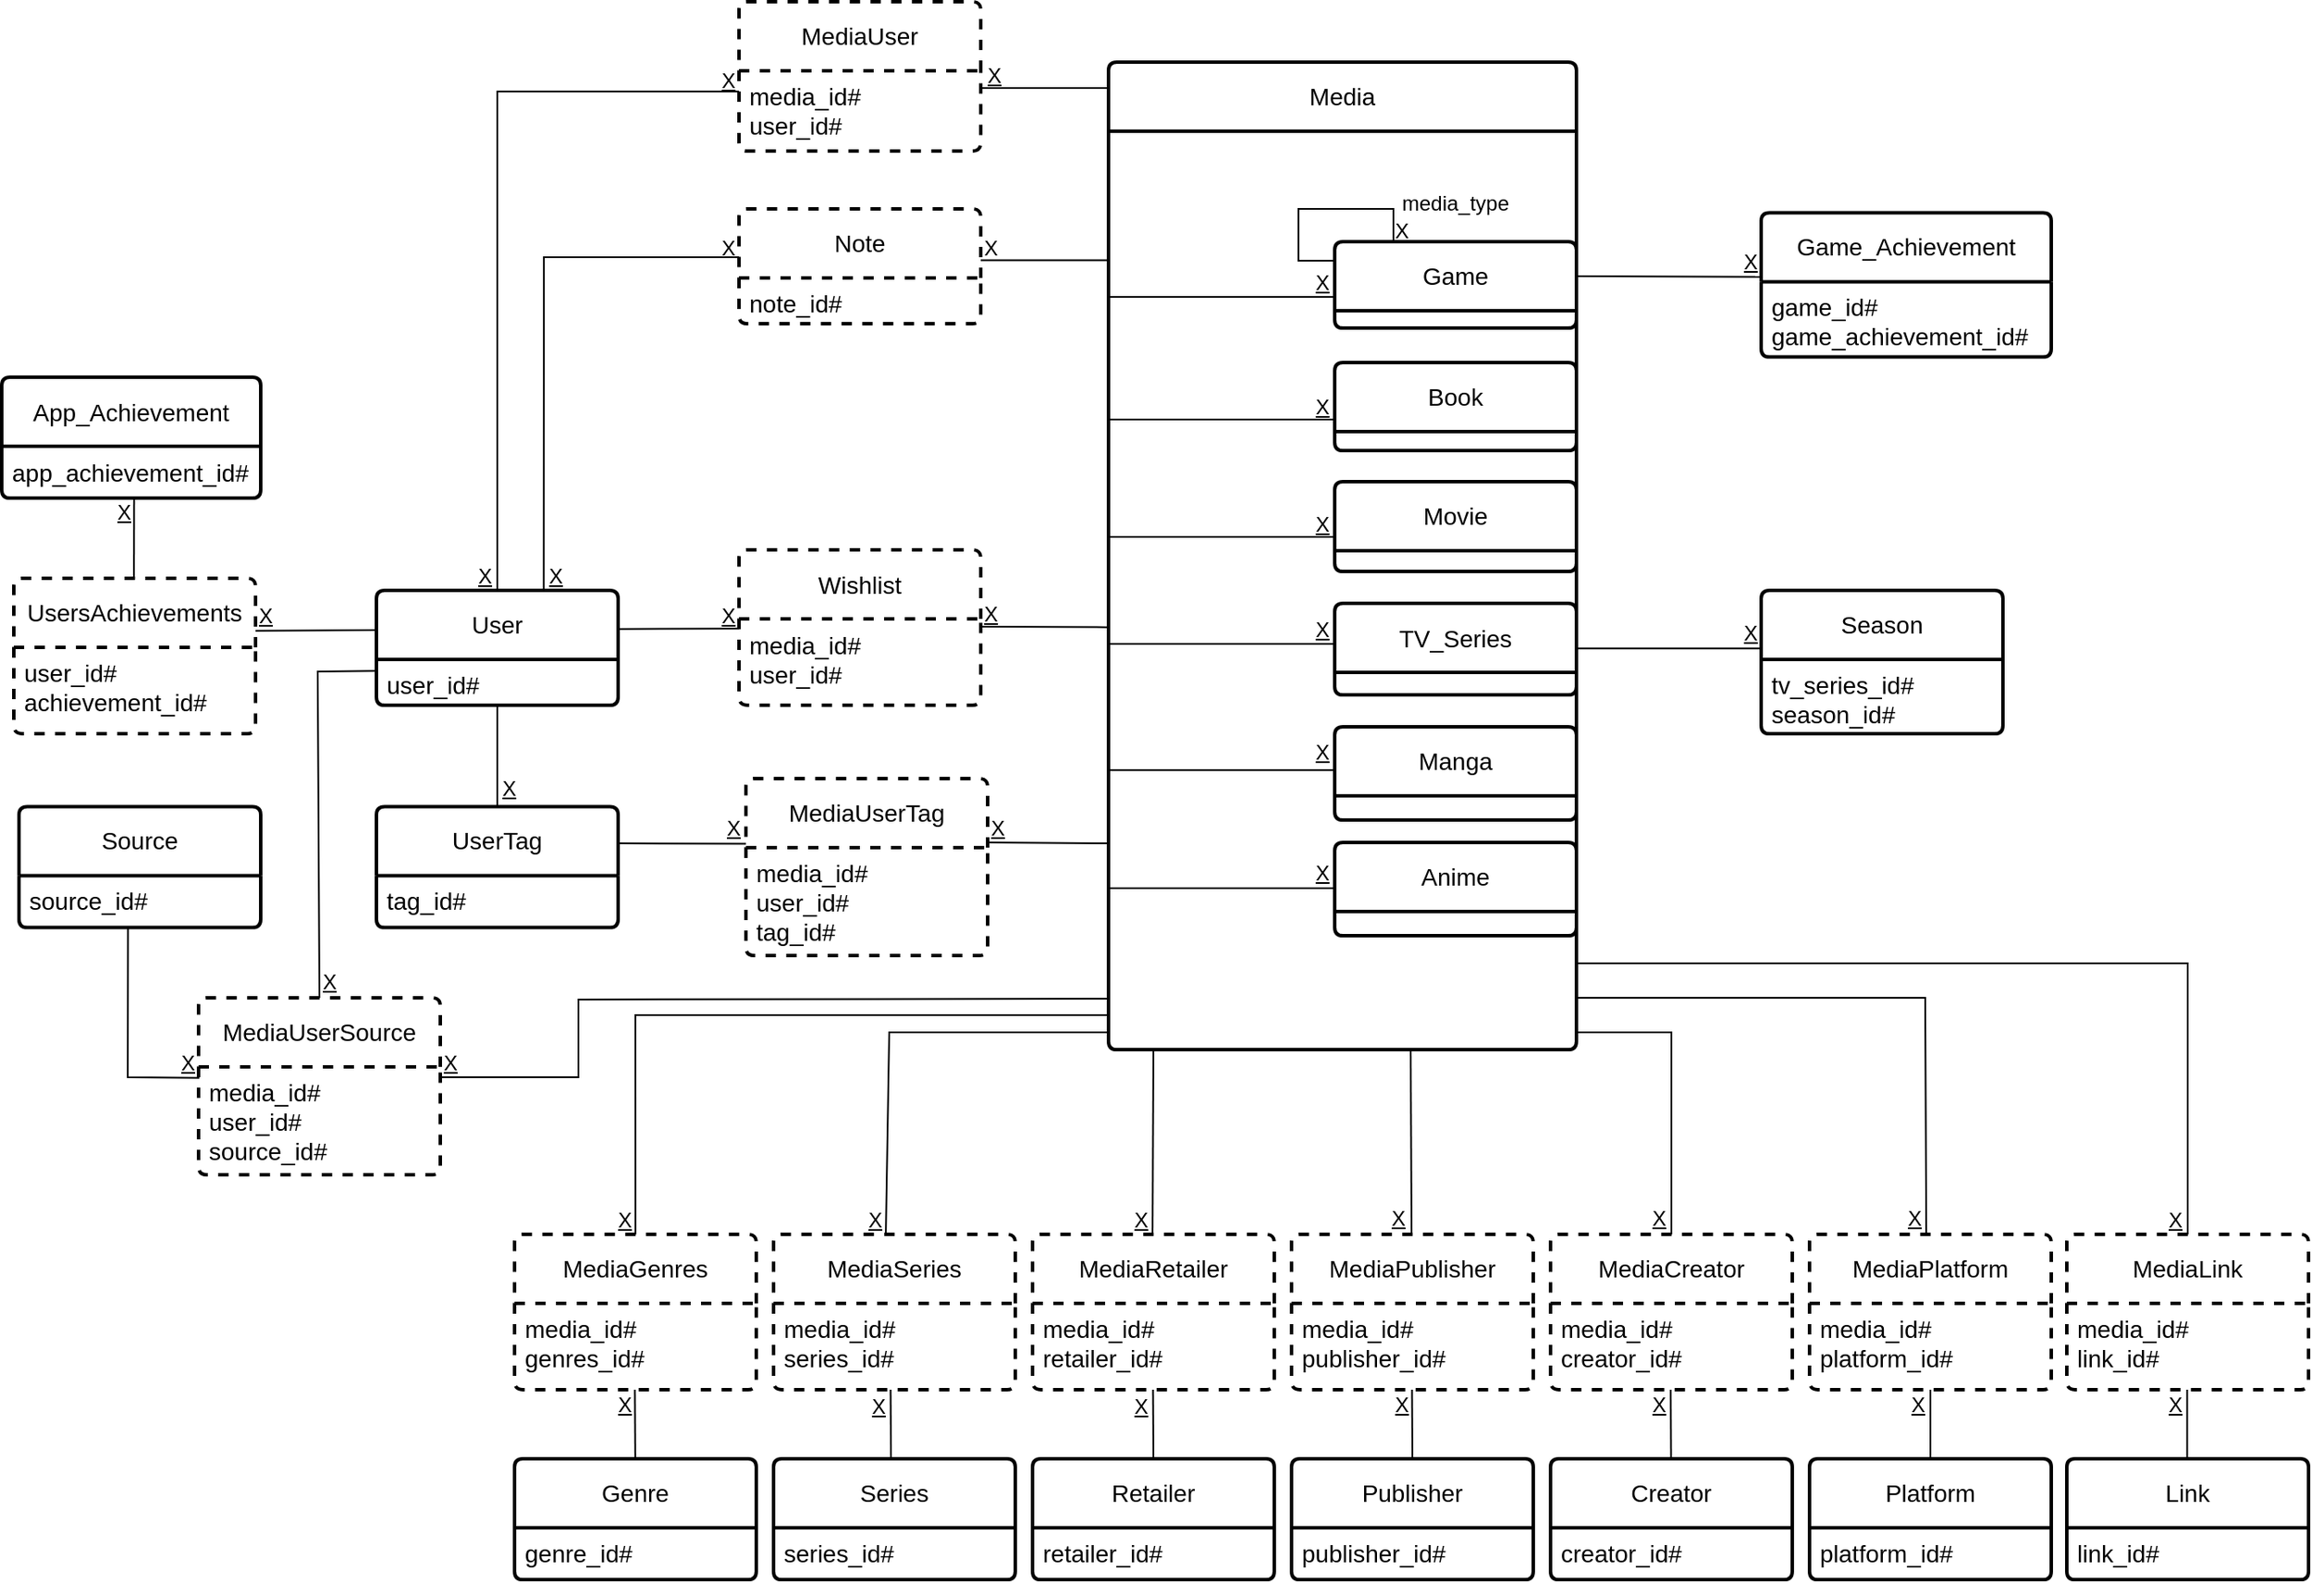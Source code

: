 <mxfile version="26.0.10" pages="5">
  <diagram id="11e9Ic212uvpuZf5siNx" name="Page-1">
    <mxGraphModel dx="1050" dy="522" grid="0" gridSize="29" guides="1" tooltips="1" connect="1" arrows="1" fold="1" page="1" pageScale="1" pageWidth="1654" pageHeight="1169" math="0" shadow="0">
      <root>
        <mxCell id="0" />
        <mxCell id="1" parent="0" />
        <mxCell id="GShwfw9Guqqbbv2L6ls3-74" value="Book" style="swimlane;childLayout=stackLayout;horizontal=1;startSize=40;horizontalStack=0;rounded=1;fontSize=14;fontStyle=0;strokeWidth=2;resizeParent=0;resizeLast=1;shadow=0;dashed=0;align=center;arcSize=4;whiteSpace=wrap;html=1;fontFamily=Helvetica;" parent="1" vertex="1">
          <mxGeometry x="1018" y="432" width="140" height="51" as="geometry" />
        </mxCell>
        <mxCell id="GShwfw9Guqqbbv2L6ls3-76" style="edgeStyle=orthogonalEdgeStyle;rounded=1;orthogonalLoop=1;jettySize=auto;html=1;exitX=0.5;exitY=1;exitDx=0;exitDy=0;" parent="GShwfw9Guqqbbv2L6ls3-74" edge="1">
          <mxGeometry relative="1" as="geometry">
            <mxPoint x="70" y="70.0" as="sourcePoint" />
            <mxPoint x="70" y="70.0" as="targetPoint" />
          </mxGeometry>
        </mxCell>
        <mxCell id="GShwfw9Guqqbbv2L6ls3-77" value="Movie" style="swimlane;childLayout=stackLayout;horizontal=1;startSize=40;horizontalStack=0;rounded=1;fontSize=14;fontStyle=0;strokeWidth=2;resizeParent=0;resizeLast=1;shadow=0;dashed=0;align=center;arcSize=4;whiteSpace=wrap;html=1;fontFamily=Helvetica;movable=1;resizable=1;rotatable=1;deletable=1;editable=1;locked=0;connectable=1;" parent="1" vertex="1">
          <mxGeometry x="1018" y="501" width="140" height="52" as="geometry" />
        </mxCell>
        <mxCell id="GShwfw9Guqqbbv2L6ls3-79" style="edgeStyle=orthogonalEdgeStyle;rounded=1;orthogonalLoop=1;jettySize=auto;html=1;exitX=0.5;exitY=1;exitDx=0;exitDy=0;" parent="GShwfw9Guqqbbv2L6ls3-77" edge="1">
          <mxGeometry relative="1" as="geometry">
            <mxPoint x="70" y="70" as="sourcePoint" />
            <mxPoint x="70" y="70" as="targetPoint" />
          </mxGeometry>
        </mxCell>
        <mxCell id="GShwfw9Guqqbbv2L6ls3-80" value="Game" style="swimlane;childLayout=stackLayout;horizontal=1;startSize=40;horizontalStack=0;rounded=1;fontSize=14;fontStyle=0;strokeWidth=2;resizeParent=0;resizeLast=1;shadow=0;dashed=0;align=center;arcSize=4;whiteSpace=wrap;html=1;fontFamily=Helvetica;" parent="1" vertex="1">
          <mxGeometry x="1018" y="362" width="140" height="50" as="geometry" />
        </mxCell>
        <mxCell id="GShwfw9Guqqbbv2L6ls3-82" style="edgeStyle=orthogonalEdgeStyle;rounded=1;orthogonalLoop=1;jettySize=auto;html=1;exitX=0.5;exitY=1;exitDx=0;exitDy=0;" parent="GShwfw9Guqqbbv2L6ls3-80" edge="1">
          <mxGeometry relative="1" as="geometry">
            <mxPoint x="70" y="70" as="sourcePoint" />
            <mxPoint x="70" y="70" as="targetPoint" />
          </mxGeometry>
        </mxCell>
        <mxCell id="GShwfw9Guqqbbv2L6ls3-83" value="TV_Series" style="swimlane;childLayout=stackLayout;horizontal=1;startSize=40;horizontalStack=0;rounded=1;fontSize=14;fontStyle=0;strokeWidth=2;resizeParent=0;resizeLast=1;shadow=0;dashed=0;align=center;arcSize=4;whiteSpace=wrap;html=1;fontFamily=Helvetica;" parent="1" vertex="1">
          <mxGeometry x="1018" y="571.5" width="140" height="53" as="geometry" />
        </mxCell>
        <mxCell id="GShwfw9Guqqbbv2L6ls3-85" style="edgeStyle=orthogonalEdgeStyle;rounded=1;orthogonalLoop=1;jettySize=auto;html=1;exitX=0.5;exitY=1;exitDx=0;exitDy=0;" parent="GShwfw9Guqqbbv2L6ls3-83" edge="1">
          <mxGeometry relative="1" as="geometry">
            <mxPoint x="70" y="70" as="sourcePoint" />
            <mxPoint x="70" y="70" as="targetPoint" />
          </mxGeometry>
        </mxCell>
        <mxCell id="GShwfw9Guqqbbv2L6ls3-86" value="Season" style="swimlane;childLayout=stackLayout;horizontal=1;startSize=40;horizontalStack=0;rounded=1;fontSize=14;fontStyle=0;strokeWidth=2;resizeParent=0;resizeLast=1;shadow=0;dashed=0;align=center;arcSize=4;whiteSpace=wrap;html=1;fontFamily=Helvetica;" parent="1" vertex="1">
          <mxGeometry x="1265" y="564" width="140" height="83" as="geometry" />
        </mxCell>
        <mxCell id="GShwfw9Guqqbbv2L6ls3-87" value="&lt;div&gt;&lt;span style=&quot;font-size: 14px;&quot;&gt;tv_series_id#&lt;/span&gt;&lt;span style=&quot;font-size: 14px;&quot;&gt;&lt;br&gt;&lt;/span&gt;&lt;/div&gt;&lt;span style=&quot;font-size: 14px;&quot;&gt;season_id#&lt;/span&gt;" style="align=left;strokeColor=none;fillColor=none;spacingLeft=4;fontSize=12;verticalAlign=top;resizable=0;rotatable=0;part=1;html=1;rounded=1;" parent="GShwfw9Guqqbbv2L6ls3-86" vertex="1">
          <mxGeometry y="40" width="140" height="43" as="geometry" />
        </mxCell>
        <mxCell id="GShwfw9Guqqbbv2L6ls3-88" style="edgeStyle=orthogonalEdgeStyle;rounded=1;orthogonalLoop=1;jettySize=auto;html=1;exitX=0.5;exitY=1;exitDx=0;exitDy=0;" parent="GShwfw9Guqqbbv2L6ls3-86" source="GShwfw9Guqqbbv2L6ls3-87" target="GShwfw9Guqqbbv2L6ls3-87" edge="1">
          <mxGeometry relative="1" as="geometry" />
        </mxCell>
        <mxCell id="GShwfw9Guqqbbv2L6ls3-92" value="Genre" style="swimlane;childLayout=stackLayout;horizontal=1;startSize=40;horizontalStack=0;rounded=1;fontSize=14;fontStyle=0;strokeWidth=2;resizeParent=0;resizeLast=1;shadow=0;dashed=0;align=center;arcSize=4;whiteSpace=wrap;html=1;fontFamily=Helvetica;" parent="1" vertex="1">
          <mxGeometry x="543" y="1067" width="140" height="70" as="geometry" />
        </mxCell>
        <mxCell id="GShwfw9Guqqbbv2L6ls3-93" value="&lt;span style=&quot;font-size: 14px;&quot;&gt;genre_id#&lt;/span&gt;" style="align=left;strokeColor=none;fillColor=none;spacingLeft=4;fontSize=12;verticalAlign=top;resizable=0;rotatable=0;part=1;html=1;rounded=1;" parent="GShwfw9Guqqbbv2L6ls3-92" vertex="1">
          <mxGeometry y="40" width="140" height="30" as="geometry" />
        </mxCell>
        <mxCell id="GShwfw9Guqqbbv2L6ls3-94" style="edgeStyle=orthogonalEdgeStyle;rounded=1;orthogonalLoop=1;jettySize=auto;html=1;exitX=0.5;exitY=1;exitDx=0;exitDy=0;" parent="GShwfw9Guqqbbv2L6ls3-92" source="GShwfw9Guqqbbv2L6ls3-93" target="GShwfw9Guqqbbv2L6ls3-93" edge="1">
          <mxGeometry relative="1" as="geometry" />
        </mxCell>
        <mxCell id="GShwfw9Guqqbbv2L6ls3-97" value="UserTag" style="swimlane;childLayout=stackLayout;horizontal=1;startSize=40;horizontalStack=0;rounded=1;fontSize=14;fontStyle=0;strokeWidth=2;resizeParent=0;resizeLast=1;shadow=0;dashed=0;align=center;arcSize=4;whiteSpace=wrap;html=1;fontFamily=Helvetica;" parent="1" vertex="1">
          <mxGeometry x="463" y="689.25" width="140" height="70" as="geometry" />
        </mxCell>
        <mxCell id="GShwfw9Guqqbbv2L6ls3-98" value="&lt;span style=&quot;font-size: 14px;&quot;&gt;tag_id#&lt;/span&gt;" style="align=left;strokeColor=none;fillColor=none;spacingLeft=4;fontSize=12;verticalAlign=top;resizable=0;rotatable=0;part=1;html=1;rounded=1;" parent="GShwfw9Guqqbbv2L6ls3-97" vertex="1">
          <mxGeometry y="40" width="140" height="30" as="geometry" />
        </mxCell>
        <mxCell id="GShwfw9Guqqbbv2L6ls3-99" style="edgeStyle=orthogonalEdgeStyle;rounded=1;orthogonalLoop=1;jettySize=auto;html=1;exitX=0.5;exitY=1;exitDx=0;exitDy=0;" parent="GShwfw9Guqqbbv2L6ls3-97" source="GShwfw9Guqqbbv2L6ls3-98" target="GShwfw9Guqqbbv2L6ls3-98" edge="1">
          <mxGeometry relative="1" as="geometry" />
        </mxCell>
        <mxCell id="GShwfw9Guqqbbv2L6ls3-102" value="User" style="swimlane;childLayout=stackLayout;horizontal=1;startSize=40;horizontalStack=0;rounded=1;fontSize=14;fontStyle=0;strokeWidth=2;resizeParent=0;resizeLast=1;shadow=0;dashed=0;align=center;arcSize=4;whiteSpace=wrap;html=1;fontFamily=Helvetica;" parent="1" vertex="1">
          <mxGeometry x="463" y="564" width="140" height="66.5" as="geometry" />
        </mxCell>
        <mxCell id="GShwfw9Guqqbbv2L6ls3-103" value="&lt;span style=&quot;font-size: 14px;&quot;&gt;user_id#&lt;br&gt;&lt;/span&gt;" style="align=left;strokeColor=none;fillColor=none;spacingLeft=4;fontSize=12;verticalAlign=top;resizable=0;rotatable=0;part=1;html=1;rounded=1;" parent="GShwfw9Guqqbbv2L6ls3-102" vertex="1">
          <mxGeometry y="40" width="140" height="26.5" as="geometry" />
        </mxCell>
        <mxCell id="GShwfw9Guqqbbv2L6ls3-104" style="edgeStyle=orthogonalEdgeStyle;rounded=1;orthogonalLoop=1;jettySize=auto;html=1;exitX=0.5;exitY=1;exitDx=0;exitDy=0;" parent="GShwfw9Guqqbbv2L6ls3-102" source="GShwfw9Guqqbbv2L6ls3-103" target="GShwfw9Guqqbbv2L6ls3-103" edge="1">
          <mxGeometry relative="1" as="geometry" />
        </mxCell>
        <mxCell id="GShwfw9Guqqbbv2L6ls3-105" value="Game_Achievement" style="swimlane;childLayout=stackLayout;horizontal=1;startSize=40;horizontalStack=0;rounded=1;fontSize=14;fontStyle=0;strokeWidth=2;resizeParent=0;resizeLast=1;shadow=0;dashed=0;align=center;arcSize=4;whiteSpace=wrap;html=1;fontFamily=Helvetica;" parent="1" vertex="1">
          <mxGeometry x="1265" y="345.25" width="168" height="83.5" as="geometry" />
        </mxCell>
        <mxCell id="GShwfw9Guqqbbv2L6ls3-106" value="&lt;div&gt;&lt;span style=&quot;font-size: 14px;&quot;&gt;game_id#&lt;/span&gt;&lt;/div&gt;&lt;span style=&quot;font-size: 14px;&quot;&gt;game_achievement_id#&lt;/span&gt;" style="align=left;strokeColor=none;fillColor=none;spacingLeft=4;fontSize=12;verticalAlign=top;resizable=0;rotatable=0;part=1;html=1;rounded=1;" parent="GShwfw9Guqqbbv2L6ls3-105" vertex="1">
          <mxGeometry y="40" width="168" height="43.5" as="geometry" />
        </mxCell>
        <mxCell id="GShwfw9Guqqbbv2L6ls3-107" style="edgeStyle=orthogonalEdgeStyle;rounded=1;orthogonalLoop=1;jettySize=auto;html=1;exitX=0.5;exitY=1;exitDx=0;exitDy=0;" parent="GShwfw9Guqqbbv2L6ls3-105" source="GShwfw9Guqqbbv2L6ls3-106" target="GShwfw9Guqqbbv2L6ls3-106" edge="1">
          <mxGeometry relative="1" as="geometry" />
        </mxCell>
        <mxCell id="GShwfw9Guqqbbv2L6ls3-108" value="UsersAchievements" style="swimlane;childLayout=stackLayout;horizontal=1;startSize=40;horizontalStack=0;rounded=1;fontSize=14;fontStyle=0;strokeWidth=2;resizeParent=0;resizeLast=1;shadow=0;dashed=1;align=center;arcSize=4;whiteSpace=wrap;html=1;fontFamily=Helvetica;" parent="1" vertex="1">
          <mxGeometry x="253" y="557" width="140" height="90" as="geometry" />
        </mxCell>
        <mxCell id="GShwfw9Guqqbbv2L6ls3-109" value="&lt;span style=&quot;font-size: 14px;&quot;&gt;user_id#&lt;br&gt;achievement_id#&lt;br&gt;&lt;br&gt;&lt;/span&gt;" style="align=left;strokeColor=none;fillColor=none;spacingLeft=4;fontSize=12;verticalAlign=top;resizable=0;rotatable=0;part=1;html=1;rounded=1;" parent="GShwfw9Guqqbbv2L6ls3-108" vertex="1">
          <mxGeometry y="40" width="140" height="50" as="geometry" />
        </mxCell>
        <mxCell id="GShwfw9Guqqbbv2L6ls3-110" style="edgeStyle=orthogonalEdgeStyle;rounded=1;orthogonalLoop=1;jettySize=auto;html=1;exitX=0.5;exitY=1;exitDx=0;exitDy=0;" parent="GShwfw9Guqqbbv2L6ls3-108" source="GShwfw9Guqqbbv2L6ls3-109" target="GShwfw9Guqqbbv2L6ls3-109" edge="1">
          <mxGeometry relative="1" as="geometry" />
        </mxCell>
        <mxCell id="GShwfw9Guqqbbv2L6ls3-113" value="App_Achievement" style="swimlane;childLayout=stackLayout;horizontal=1;startSize=40;horizontalStack=0;rounded=1;fontSize=14;fontStyle=0;strokeWidth=2;resizeParent=0;resizeLast=1;shadow=0;dashed=0;align=center;arcSize=4;whiteSpace=wrap;html=1;fontFamily=Helvetica;" parent="1" vertex="1">
          <mxGeometry x="246" y="440.5" width="150" height="70" as="geometry" />
        </mxCell>
        <mxCell id="GShwfw9Guqqbbv2L6ls3-114" value="&lt;span style=&quot;font-size: 14px;&quot;&gt;app_achievement_id#&lt;/span&gt;" style="align=left;strokeColor=none;fillColor=none;spacingLeft=4;fontSize=12;verticalAlign=top;resizable=0;rotatable=0;part=1;html=1;rounded=1;" parent="GShwfw9Guqqbbv2L6ls3-113" vertex="1">
          <mxGeometry y="40" width="150" height="30" as="geometry" />
        </mxCell>
        <mxCell id="GShwfw9Guqqbbv2L6ls3-115" style="edgeStyle=orthogonalEdgeStyle;rounded=1;orthogonalLoop=1;jettySize=auto;html=1;exitX=0.5;exitY=1;exitDx=0;exitDy=0;" parent="GShwfw9Guqqbbv2L6ls3-113" source="GShwfw9Guqqbbv2L6ls3-114" target="GShwfw9Guqqbbv2L6ls3-114" edge="1">
          <mxGeometry relative="1" as="geometry" />
        </mxCell>
        <mxCell id="GShwfw9Guqqbbv2L6ls3-117" value="Note" style="swimlane;childLayout=stackLayout;horizontal=1;startSize=40;horizontalStack=0;rounded=1;fontSize=14;fontStyle=0;strokeWidth=2;resizeParent=0;resizeLast=1;shadow=0;dashed=1;align=center;arcSize=4;whiteSpace=wrap;html=1;fontFamily=Helvetica;" parent="1" vertex="1">
          <mxGeometry x="673" y="343" width="140" height="66.5" as="geometry" />
        </mxCell>
        <mxCell id="GShwfw9Guqqbbv2L6ls3-118" value="&lt;span style=&quot;font-size: 14px;&quot;&gt;note_id#&lt;br&gt;&lt;/span&gt;" style="align=left;strokeColor=none;fillColor=none;spacingLeft=4;fontSize=12;verticalAlign=top;resizable=0;rotatable=0;part=1;html=1;rounded=1;" parent="GShwfw9Guqqbbv2L6ls3-117" vertex="1">
          <mxGeometry y="40" width="140" height="26.5" as="geometry" />
        </mxCell>
        <mxCell id="GShwfw9Guqqbbv2L6ls3-119" style="edgeStyle=orthogonalEdgeStyle;rounded=1;orthogonalLoop=1;jettySize=auto;html=1;exitX=0.5;exitY=1;exitDx=0;exitDy=0;" parent="GShwfw9Guqqbbv2L6ls3-117" source="GShwfw9Guqqbbv2L6ls3-118" target="GShwfw9Guqqbbv2L6ls3-118" edge="1">
          <mxGeometry relative="1" as="geometry" />
        </mxCell>
        <mxCell id="GShwfw9Guqqbbv2L6ls3-121" value="Wishlist" style="swimlane;childLayout=stackLayout;horizontal=1;startSize=40;horizontalStack=0;rounded=1;fontSize=14;fontStyle=0;strokeWidth=2;resizeParent=0;resizeLast=1;shadow=0;dashed=1;align=center;arcSize=4;whiteSpace=wrap;html=1;fontFamily=Helvetica;" parent="1" vertex="1">
          <mxGeometry x="673" y="540.5" width="140" height="90" as="geometry" />
        </mxCell>
        <mxCell id="GShwfw9Guqqbbv2L6ls3-122" value="&lt;div&gt;&lt;span style=&quot;font-size: 14px;&quot;&gt;media_id#&lt;/span&gt;&lt;span style=&quot;font-size: 14px;&quot;&gt;&lt;br&gt;&lt;/span&gt;&lt;/div&gt;&lt;span style=&quot;font-size: 14px;&quot;&gt;user_id#&lt;/span&gt;" style="align=left;strokeColor=none;fillColor=none;spacingLeft=4;fontSize=12;verticalAlign=top;resizable=0;rotatable=0;part=1;html=1;rounded=1;dashed=1;" parent="GShwfw9Guqqbbv2L6ls3-121" vertex="1">
          <mxGeometry y="40" width="140" height="50" as="geometry" />
        </mxCell>
        <mxCell id="GShwfw9Guqqbbv2L6ls3-123" style="edgeStyle=orthogonalEdgeStyle;rounded=1;orthogonalLoop=1;jettySize=auto;html=1;exitX=0.5;exitY=1;exitDx=0;exitDy=0;" parent="GShwfw9Guqqbbv2L6ls3-121" source="GShwfw9Guqqbbv2L6ls3-122" target="GShwfw9Guqqbbv2L6ls3-122" edge="1">
          <mxGeometry relative="1" as="geometry" />
        </mxCell>
        <mxCell id="GShwfw9Guqqbbv2L6ls3-125" value="Platform" style="swimlane;childLayout=stackLayout;horizontal=1;startSize=40;horizontalStack=0;rounded=1;fontSize=14;fontStyle=0;strokeWidth=2;resizeParent=0;resizeLast=1;shadow=0;dashed=0;align=center;arcSize=4;whiteSpace=wrap;html=1;fontFamily=Helvetica;" parent="1" vertex="1">
          <mxGeometry x="1293" y="1067" width="140" height="70" as="geometry" />
        </mxCell>
        <mxCell id="GShwfw9Guqqbbv2L6ls3-126" value="&lt;span style=&quot;font-size: 14px;&quot;&gt;platform_id#&lt;br&gt;&lt;/span&gt;" style="align=left;strokeColor=none;fillColor=none;spacingLeft=4;fontSize=12;verticalAlign=top;resizable=0;rotatable=0;part=1;html=1;rounded=1;" parent="GShwfw9Guqqbbv2L6ls3-125" vertex="1">
          <mxGeometry y="40" width="140" height="30" as="geometry" />
        </mxCell>
        <mxCell id="GShwfw9Guqqbbv2L6ls3-127" style="edgeStyle=orthogonalEdgeStyle;rounded=1;orthogonalLoop=1;jettySize=auto;html=1;exitX=0.5;exitY=1;exitDx=0;exitDy=0;" parent="GShwfw9Guqqbbv2L6ls3-125" source="GShwfw9Guqqbbv2L6ls3-126" target="GShwfw9Guqqbbv2L6ls3-126" edge="1">
          <mxGeometry relative="1" as="geometry" />
        </mxCell>
        <mxCell id="GShwfw9Guqqbbv2L6ls3-128" value="Publisher" style="swimlane;childLayout=stackLayout;horizontal=1;startSize=40;horizontalStack=0;rounded=1;fontSize=14;fontStyle=0;strokeWidth=2;resizeParent=0;resizeLast=1;shadow=0;dashed=0;align=center;arcSize=4;whiteSpace=wrap;html=1;fontFamily=Helvetica;" parent="1" vertex="1">
          <mxGeometry x="993" y="1067" width="140" height="70" as="geometry" />
        </mxCell>
        <mxCell id="GShwfw9Guqqbbv2L6ls3-129" value="&lt;span style=&quot;font-size: 14px;&quot;&gt;publisher_id#&lt;/span&gt;" style="align=left;strokeColor=none;fillColor=none;spacingLeft=4;fontSize=12;verticalAlign=top;resizable=0;rotatable=0;part=1;html=1;rounded=1;" parent="GShwfw9Guqqbbv2L6ls3-128" vertex="1">
          <mxGeometry y="40" width="140" height="30" as="geometry" />
        </mxCell>
        <mxCell id="GShwfw9Guqqbbv2L6ls3-130" style="edgeStyle=orthogonalEdgeStyle;rounded=1;orthogonalLoop=1;jettySize=auto;html=1;exitX=0.5;exitY=1;exitDx=0;exitDy=0;" parent="GShwfw9Guqqbbv2L6ls3-128" source="GShwfw9Guqqbbv2L6ls3-129" target="GShwfw9Guqqbbv2L6ls3-129" edge="1">
          <mxGeometry relative="1" as="geometry" />
        </mxCell>
        <mxCell id="GShwfw9Guqqbbv2L6ls3-131" value="Creator" style="swimlane;childLayout=stackLayout;horizontal=1;startSize=40;horizontalStack=0;rounded=1;fontSize=14;fontStyle=0;strokeWidth=2;resizeParent=0;resizeLast=1;shadow=0;dashed=0;align=center;arcSize=4;whiteSpace=wrap;html=1;fontFamily=Helvetica;" parent="1" vertex="1">
          <mxGeometry x="1143" y="1067" width="140" height="70" as="geometry" />
        </mxCell>
        <mxCell id="GShwfw9Guqqbbv2L6ls3-132" value="&lt;span style=&quot;font-size: 14px;&quot;&gt;creator_id#&lt;/span&gt;" style="align=left;strokeColor=none;fillColor=none;spacingLeft=4;fontSize=12;verticalAlign=top;resizable=0;rotatable=0;part=1;html=1;rounded=1;" parent="GShwfw9Guqqbbv2L6ls3-131" vertex="1">
          <mxGeometry y="40" width="140" height="30" as="geometry" />
        </mxCell>
        <mxCell id="GShwfw9Guqqbbv2L6ls3-133" style="edgeStyle=orthogonalEdgeStyle;rounded=1;orthogonalLoop=1;jettySize=auto;html=1;exitX=0.5;exitY=1;exitDx=0;exitDy=0;" parent="GShwfw9Guqqbbv2L6ls3-131" source="GShwfw9Guqqbbv2L6ls3-132" target="GShwfw9Guqqbbv2L6ls3-132" edge="1">
          <mxGeometry relative="1" as="geometry" />
        </mxCell>
        <mxCell id="GShwfw9Guqqbbv2L6ls3-135" value="Retailer" style="swimlane;childLayout=stackLayout;horizontal=1;startSize=40;horizontalStack=0;rounded=1;fontSize=14;fontStyle=0;strokeWidth=2;resizeParent=0;resizeLast=1;shadow=0;dashed=0;align=center;arcSize=4;whiteSpace=wrap;html=1;fontFamily=Helvetica;" parent="1" vertex="1">
          <mxGeometry x="843" y="1067" width="140" height="70" as="geometry" />
        </mxCell>
        <mxCell id="GShwfw9Guqqbbv2L6ls3-136" value="&lt;span style=&quot;font-size: 14px; text-align: center; text-wrap: wrap;&quot;&gt;retailer&lt;/span&gt;&lt;span style=&quot;font-size: 14px;&quot;&gt;_id#&lt;br&gt;&lt;/span&gt;" style="align=left;strokeColor=none;fillColor=none;spacingLeft=4;fontSize=12;verticalAlign=top;resizable=0;rotatable=0;part=1;html=1;rounded=1;" parent="GShwfw9Guqqbbv2L6ls3-135" vertex="1">
          <mxGeometry y="40" width="140" height="30" as="geometry" />
        </mxCell>
        <mxCell id="GShwfw9Guqqbbv2L6ls3-137" style="edgeStyle=orthogonalEdgeStyle;rounded=1;orthogonalLoop=1;jettySize=auto;html=1;exitX=0.5;exitY=1;exitDx=0;exitDy=0;" parent="GShwfw9Guqqbbv2L6ls3-135" source="GShwfw9Guqqbbv2L6ls3-136" target="GShwfw9Guqqbbv2L6ls3-136" edge="1">
          <mxGeometry relative="1" as="geometry" />
        </mxCell>
        <mxCell id="Iz02W2CZZ2NN0WoaYiQt-27" value="" style="endArrow=none;html=1;rounded=0;" parent="1" edge="1">
          <mxGeometry width="50" height="50" relative="1" as="geometry">
            <mxPoint x="813" y="372.71" as="sourcePoint" />
            <mxPoint x="888" y="372.71" as="targetPoint" />
          </mxGeometry>
        </mxCell>
        <mxCell id="Iz02W2CZZ2NN0WoaYiQt-29" value="" style="endArrow=none;html=1;rounded=0;exitX=0.997;exitY=0.304;exitDx=0;exitDy=0;exitPerimeter=0;entryX=0.006;entryY=0.368;entryDx=0;entryDy=0;entryPerimeter=0;" parent="1" source="GShwfw9Guqqbbv2L6ls3-97" target="Iz02W2CZZ2NN0WoaYiQt-5" edge="1">
          <mxGeometry width="50" height="50" relative="1" as="geometry">
            <mxPoint x="610" y="710" as="sourcePoint" />
            <mxPoint x="677" y="710.0" as="targetPoint" />
          </mxGeometry>
        </mxCell>
        <mxCell id="Iz02W2CZZ2NN0WoaYiQt-33" value="" style="endArrow=none;html=1;rounded=0;" parent="1" edge="1">
          <mxGeometry width="50" height="50" relative="1" as="geometry">
            <mxPoint x="603" y="586.41" as="sourcePoint" />
            <mxPoint x="673" y="586.08" as="targetPoint" />
          </mxGeometry>
        </mxCell>
        <mxCell id="Iz02W2CZZ2NN0WoaYiQt-38" value="" style="endArrow=none;html=1;rounded=0;exitX=0.5;exitY=0;exitDx=0;exitDy=0;" parent="1" edge="1">
          <mxGeometry width="50" height="50" relative="1" as="geometry">
            <mxPoint x="912.5" y="937" as="sourcePoint" />
            <mxPoint x="913" y="830" as="targetPoint" />
          </mxGeometry>
        </mxCell>
        <mxCell id="Iz02W2CZZ2NN0WoaYiQt-40" value="MediaRetailer" style="swimlane;childLayout=stackLayout;horizontal=1;startSize=40;horizontalStack=0;rounded=1;fontSize=14;fontStyle=0;strokeWidth=2;resizeParent=0;resizeLast=1;shadow=0;dashed=1;align=center;arcSize=4;whiteSpace=wrap;html=1;fontFamily=Helvetica;" parent="1" vertex="1">
          <mxGeometry x="843" y="937" width="140" height="90" as="geometry" />
        </mxCell>
        <mxCell id="Iz02W2CZZ2NN0WoaYiQt-41" value="&lt;span style=&quot;font-size: 14px;&quot;&gt;media_id#&lt;br&gt;retailer_id#&lt;br&gt;&lt;br&gt;&lt;/span&gt;" style="align=left;strokeColor=none;fillColor=none;spacingLeft=4;fontSize=12;verticalAlign=top;resizable=0;rotatable=0;part=1;html=1;rounded=1;" parent="Iz02W2CZZ2NN0WoaYiQt-40" vertex="1">
          <mxGeometry y="40" width="140" height="50" as="geometry" />
        </mxCell>
        <mxCell id="Iz02W2CZZ2NN0WoaYiQt-42" style="edgeStyle=orthogonalEdgeStyle;rounded=1;orthogonalLoop=1;jettySize=auto;html=1;exitX=0.5;exitY=1;exitDx=0;exitDy=0;" parent="Iz02W2CZZ2NN0WoaYiQt-40" source="Iz02W2CZZ2NN0WoaYiQt-41" target="Iz02W2CZZ2NN0WoaYiQt-41" edge="1">
          <mxGeometry relative="1" as="geometry" />
        </mxCell>
        <mxCell id="Iz02W2CZZ2NN0WoaYiQt-45" value="" style="endArrow=none;html=1;rounded=0;" parent="1" edge="1">
          <mxGeometry width="50" height="50" relative="1" as="geometry">
            <mxPoint x="913" y="1067" as="sourcePoint" />
            <mxPoint x="912.78" y="1027" as="targetPoint" />
          </mxGeometry>
        </mxCell>
        <mxCell id="Iz02W2CZZ2NN0WoaYiQt-53" value="" style="endArrow=none;html=1;rounded=0;exitX=0.5;exitY=0;exitDx=0;exitDy=0;" parent="1" edge="1">
          <mxGeometry width="50" height="50" relative="1" as="geometry">
            <mxPoint x="1062.5" y="937" as="sourcePoint" />
            <mxPoint x="1062" y="830" as="targetPoint" />
          </mxGeometry>
        </mxCell>
        <mxCell id="Iz02W2CZZ2NN0WoaYiQt-54" value="MediaPublisher" style="swimlane;childLayout=stackLayout;horizontal=1;startSize=40;horizontalStack=0;rounded=1;fontSize=14;fontStyle=0;strokeWidth=2;resizeParent=0;resizeLast=1;shadow=0;dashed=1;align=center;arcSize=4;whiteSpace=wrap;html=1;fontFamily=Helvetica;" parent="1" vertex="1">
          <mxGeometry x="993" y="937" width="140" height="90" as="geometry" />
        </mxCell>
        <mxCell id="Iz02W2CZZ2NN0WoaYiQt-55" value="&lt;span style=&quot;font-size: 14px;&quot;&gt;media_id#&lt;br&gt;publisher_id#&lt;br&gt;&lt;br&gt;&lt;/span&gt;" style="align=left;strokeColor=none;fillColor=none;spacingLeft=4;fontSize=12;verticalAlign=top;resizable=0;rotatable=0;part=1;html=1;rounded=1;" parent="Iz02W2CZZ2NN0WoaYiQt-54" vertex="1">
          <mxGeometry y="40" width="140" height="50" as="geometry" />
        </mxCell>
        <mxCell id="Iz02W2CZZ2NN0WoaYiQt-56" style="edgeStyle=orthogonalEdgeStyle;rounded=1;orthogonalLoop=1;jettySize=auto;html=1;exitX=0.5;exitY=1;exitDx=0;exitDy=0;" parent="Iz02W2CZZ2NN0WoaYiQt-54" source="Iz02W2CZZ2NN0WoaYiQt-55" target="Iz02W2CZZ2NN0WoaYiQt-55" edge="1">
          <mxGeometry relative="1" as="geometry" />
        </mxCell>
        <mxCell id="Iz02W2CZZ2NN0WoaYiQt-57" value="" style="endArrow=none;html=1;rounded=0;" parent="1" edge="1">
          <mxGeometry width="50" height="50" relative="1" as="geometry">
            <mxPoint x="1062.99" y="1067" as="sourcePoint" />
            <mxPoint x="1062.77" y="1027" as="targetPoint" />
          </mxGeometry>
        </mxCell>
        <mxCell id="Iz02W2CZZ2NN0WoaYiQt-59" value="" style="endArrow=none;html=1;rounded=0;entryX=0.5;entryY=0;entryDx=0;entryDy=0;" parent="1" edge="1">
          <mxGeometry width="50" height="50" relative="1" as="geometry">
            <mxPoint x="1158" y="820" as="sourcePoint" />
            <mxPoint x="1213" y="937" as="targetPoint" />
            <Array as="points">
              <mxPoint x="1213" y="820" />
            </Array>
          </mxGeometry>
        </mxCell>
        <mxCell id="Iz02W2CZZ2NN0WoaYiQt-61" value="MediaCreator" style="swimlane;childLayout=stackLayout;horizontal=1;startSize=40;horizontalStack=0;rounded=1;fontSize=14;fontStyle=0;strokeWidth=2;resizeParent=0;resizeLast=1;shadow=0;dashed=1;align=center;arcSize=4;whiteSpace=wrap;html=1;fontFamily=Helvetica;" parent="1" vertex="1">
          <mxGeometry x="1143" y="937" width="140" height="90" as="geometry" />
        </mxCell>
        <mxCell id="Iz02W2CZZ2NN0WoaYiQt-62" value="&lt;span style=&quot;font-size: 14px;&quot;&gt;media_id#&lt;br&gt;creator_id#&lt;br&gt;&lt;br&gt;&lt;/span&gt;" style="align=left;strokeColor=none;fillColor=none;spacingLeft=4;fontSize=12;verticalAlign=top;resizable=0;rotatable=0;part=1;html=1;rounded=1;" parent="Iz02W2CZZ2NN0WoaYiQt-61" vertex="1">
          <mxGeometry y="40" width="140" height="50" as="geometry" />
        </mxCell>
        <mxCell id="Iz02W2CZZ2NN0WoaYiQt-63" style="edgeStyle=orthogonalEdgeStyle;rounded=1;orthogonalLoop=1;jettySize=auto;html=1;exitX=0.5;exitY=1;exitDx=0;exitDy=0;" parent="Iz02W2CZZ2NN0WoaYiQt-61" source="Iz02W2CZZ2NN0WoaYiQt-62" target="Iz02W2CZZ2NN0WoaYiQt-62" edge="1">
          <mxGeometry relative="1" as="geometry" />
        </mxCell>
        <mxCell id="Iz02W2CZZ2NN0WoaYiQt-64" value="" style="endArrow=none;html=1;rounded=0;" parent="1" edge="1">
          <mxGeometry width="50" height="50" relative="1" as="geometry">
            <mxPoint x="1212.8" y="1067" as="sourcePoint" />
            <mxPoint x="1212.58" y="1027" as="targetPoint" />
          </mxGeometry>
        </mxCell>
        <mxCell id="Iz02W2CZZ2NN0WoaYiQt-66" value="" style="endArrow=none;html=1;rounded=0;entryX=0.483;entryY=0.017;entryDx=0;entryDy=0;entryPerimeter=0;" parent="1" target="Iz02W2CZZ2NN0WoaYiQt-67" edge="1">
          <mxGeometry width="50" height="50" relative="1" as="geometry">
            <mxPoint x="1158" y="800" as="sourcePoint" />
            <mxPoint x="1400" y="910" as="targetPoint" />
            <Array as="points">
              <mxPoint x="1258.5" y="800" />
              <mxPoint x="1360" y="800" />
            </Array>
          </mxGeometry>
        </mxCell>
        <mxCell id="Iz02W2CZZ2NN0WoaYiQt-67" value="MediaPlatform" style="swimlane;childLayout=stackLayout;horizontal=1;startSize=40;horizontalStack=0;rounded=1;fontSize=14;fontStyle=0;strokeWidth=2;resizeParent=0;resizeLast=1;shadow=0;dashed=1;align=center;arcSize=4;whiteSpace=wrap;html=1;fontFamily=Helvetica;" parent="1" vertex="1">
          <mxGeometry x="1293" y="937" width="140" height="90" as="geometry" />
        </mxCell>
        <mxCell id="Iz02W2CZZ2NN0WoaYiQt-68" value="&lt;span style=&quot;font-size: 14px;&quot;&gt;media_id#&lt;br&gt;platform_id#&lt;br&gt;&lt;br&gt;&lt;/span&gt;" style="align=left;strokeColor=none;fillColor=none;spacingLeft=4;fontSize=12;verticalAlign=top;resizable=0;rotatable=0;part=1;html=1;rounded=1;" parent="Iz02W2CZZ2NN0WoaYiQt-67" vertex="1">
          <mxGeometry y="40" width="140" height="50" as="geometry" />
        </mxCell>
        <mxCell id="Iz02W2CZZ2NN0WoaYiQt-69" style="edgeStyle=orthogonalEdgeStyle;rounded=1;orthogonalLoop=1;jettySize=auto;html=1;exitX=0.5;exitY=1;exitDx=0;exitDy=0;" parent="Iz02W2CZZ2NN0WoaYiQt-67" source="Iz02W2CZZ2NN0WoaYiQt-68" target="Iz02W2CZZ2NN0WoaYiQt-68" edge="1">
          <mxGeometry relative="1" as="geometry" />
        </mxCell>
        <mxCell id="Iz02W2CZZ2NN0WoaYiQt-70" value="" style="endArrow=none;html=1;rounded=0;exitX=0.5;exitY=0;exitDx=0;exitDy=0;entryX=0.5;entryY=1;entryDx=0;entryDy=0;" parent="1" source="GShwfw9Guqqbbv2L6ls3-125" target="Iz02W2CZZ2NN0WoaYiQt-68" edge="1">
          <mxGeometry width="50" height="50" relative="1" as="geometry">
            <mxPoint x="1373" y="1067" as="sourcePoint" />
            <mxPoint x="1373" y="1027" as="targetPoint" />
          </mxGeometry>
        </mxCell>
        <mxCell id="Iz02W2CZZ2NN0WoaYiQt-76" value="" style="endArrow=none;html=1;rounded=0;entryX=0.004;entryY=0.445;entryDx=0;entryDy=0;entryPerimeter=0;" parent="1" target="GShwfw9Guqqbbv2L6ls3-105" edge="1">
          <mxGeometry width="50" height="50" relative="1" as="geometry">
            <mxPoint x="1158" y="382" as="sourcePoint" />
            <mxPoint x="1273" y="353" as="targetPoint" />
          </mxGeometry>
        </mxCell>
        <mxCell id="Iz02W2CZZ2NN0WoaYiQt-77" value="X" style="text;html=1;align=center;verticalAlign=middle;whiteSpace=wrap;rounded=0;" parent="1" vertex="1">
          <mxGeometry x="809" y="351" width="20" height="30" as="geometry" />
        </mxCell>
        <mxCell id="Iz02W2CZZ2NN0WoaYiQt-78" value="X" style="text;html=1;align=center;verticalAlign=middle;whiteSpace=wrap;rounded=0;" parent="1" vertex="1">
          <mxGeometry x="657" y="351" width="20" height="30" as="geometry" />
        </mxCell>
        <mxCell id="Iz02W2CZZ2NN0WoaYiQt-83" value="&lt;u&gt;X&lt;/u&gt;" style="text;html=1;align=center;verticalAlign=middle;whiteSpace=wrap;rounded=0;" parent="1" vertex="1">
          <mxGeometry x="660" y="687" width="20" height="30" as="geometry" />
        </mxCell>
        <mxCell id="Iz02W2CZZ2NN0WoaYiQt-90" value="&lt;u&gt;X&lt;/u&gt;" style="text;html=1;align=center;verticalAlign=middle;whiteSpace=wrap;rounded=0;" parent="1" vertex="1">
          <mxGeometry x="657" y="564" width="20" height="30" as="geometry" />
        </mxCell>
        <mxCell id="Iz02W2CZZ2NN0WoaYiQt-91" value="&lt;u&gt;X&lt;/u&gt;" style="text;html=1;align=center;verticalAlign=middle;whiteSpace=wrap;rounded=0;" parent="1" vertex="1">
          <mxGeometry x="809" y="563" width="20" height="30" as="geometry" />
        </mxCell>
        <mxCell id="Iz02W2CZZ2NN0WoaYiQt-96" value="&lt;u&gt;X&lt;/u&gt;" style="text;html=1;align=center;verticalAlign=middle;whiteSpace=wrap;rounded=0;" parent="1" vertex="1">
          <mxGeometry x="896" y="914" width="20" height="30" as="geometry" />
        </mxCell>
        <mxCell id="Iz02W2CZZ2NN0WoaYiQt-97" value="&lt;u&gt;X&lt;/u&gt;" style="text;html=1;align=center;verticalAlign=middle;whiteSpace=wrap;rounded=0;" parent="1" vertex="1">
          <mxGeometry x="896" y="1022" width="20" height="30" as="geometry" />
        </mxCell>
        <mxCell id="Iz02W2CZZ2NN0WoaYiQt-98" value="&lt;u&gt;X&lt;/u&gt;" style="text;html=1;align=center;verticalAlign=middle;whiteSpace=wrap;rounded=0;" parent="1" vertex="1">
          <mxGeometry x="1045" y="913" width="20" height="30" as="geometry" />
        </mxCell>
        <mxCell id="Iz02W2CZZ2NN0WoaYiQt-99" value="&lt;u&gt;X&lt;/u&gt;" style="text;html=1;align=center;verticalAlign=middle;whiteSpace=wrap;rounded=0;" parent="1" vertex="1">
          <mxGeometry x="1047" y="1021" width="20" height="30" as="geometry" />
        </mxCell>
        <mxCell id="Iz02W2CZZ2NN0WoaYiQt-100" value="&lt;u&gt;X&lt;/u&gt;" style="text;html=1;align=center;verticalAlign=middle;whiteSpace=wrap;rounded=0;" parent="1" vertex="1">
          <mxGeometry x="1196" y="913" width="20" height="30" as="geometry" />
        </mxCell>
        <mxCell id="Iz02W2CZZ2NN0WoaYiQt-101" value="&lt;u&gt;X&lt;/u&gt;" style="text;html=1;align=center;verticalAlign=middle;whiteSpace=wrap;rounded=0;" parent="1" vertex="1">
          <mxGeometry x="1196" y="1021" width="20" height="30" as="geometry" />
        </mxCell>
        <mxCell id="Iz02W2CZZ2NN0WoaYiQt-102" value="&lt;u&gt;X&lt;/u&gt;" style="text;html=1;align=center;verticalAlign=middle;whiteSpace=wrap;rounded=0;" parent="1" vertex="1">
          <mxGeometry x="1344" y="913" width="20" height="30" as="geometry" />
        </mxCell>
        <mxCell id="Iz02W2CZZ2NN0WoaYiQt-103" value="&lt;u&gt;X&lt;/u&gt;" style="text;html=1;align=center;verticalAlign=middle;whiteSpace=wrap;rounded=0;" parent="1" vertex="1">
          <mxGeometry x="1346" y="1021" width="20" height="30" as="geometry" />
        </mxCell>
        <mxCell id="Iz02W2CZZ2NN0WoaYiQt-109" value="media_type" style="text;html=1;align=center;verticalAlign=middle;whiteSpace=wrap;rounded=0;" parent="1" vertex="1">
          <mxGeometry x="1058" y="325" width="60" height="30" as="geometry" />
        </mxCell>
        <mxCell id="Iz02W2CZZ2NN0WoaYiQt-117" value="Media" style="swimlane;childLayout=stackLayout;horizontal=1;startSize=40;horizontalStack=0;rounded=1;fontSize=14;fontStyle=0;strokeWidth=2;resizeParent=0;resizeLast=1;shadow=0;dashed=0;align=center;arcSize=4;whiteSpace=wrap;html=1;fontFamily=Helvetica;movable=0;resizable=0;rotatable=0;deletable=0;editable=0;locked=1;connectable=0;" parent="1" vertex="1">
          <mxGeometry x="887" y="258" width="271" height="572" as="geometry" />
        </mxCell>
        <mxCell id="Iz02W2CZZ2NN0WoaYiQt-119" style="edgeStyle=orthogonalEdgeStyle;rounded=1;orthogonalLoop=1;jettySize=auto;html=1;exitX=0.5;exitY=1;exitDx=0;exitDy=0;" parent="Iz02W2CZZ2NN0WoaYiQt-117" edge="1">
          <mxGeometry relative="1" as="geometry">
            <mxPoint x="135.5" y="632.0" as="sourcePoint" />
            <mxPoint x="135.5" y="632.0" as="targetPoint" />
          </mxGeometry>
        </mxCell>
        <mxCell id="Iz02W2CZZ2NN0WoaYiQt-122" value="" style="endArrow=none;html=1;rounded=0;" parent="1" edge="1">
          <mxGeometry width="50" height="50" relative="1" as="geometry">
            <mxPoint x="888" y="394" as="sourcePoint" />
            <mxPoint x="1018" y="394" as="targetPoint" />
          </mxGeometry>
        </mxCell>
        <mxCell id="Iz02W2CZZ2NN0WoaYiQt-123" value="" style="endArrow=none;html=1;rounded=0;" parent="1" edge="1">
          <mxGeometry width="50" height="50" relative="1" as="geometry">
            <mxPoint x="887" y="465" as="sourcePoint" />
            <mxPoint x="1018" y="465" as="targetPoint" />
          </mxGeometry>
        </mxCell>
        <mxCell id="Iz02W2CZZ2NN0WoaYiQt-124" value="" style="endArrow=none;html=1;rounded=0;" parent="1" edge="1">
          <mxGeometry width="50" height="50" relative="1" as="geometry">
            <mxPoint x="887" y="533" as="sourcePoint" />
            <mxPoint x="1018" y="533" as="targetPoint" />
          </mxGeometry>
        </mxCell>
        <mxCell id="Iz02W2CZZ2NN0WoaYiQt-125" value="" style="endArrow=none;html=1;rounded=0;" parent="1" edge="1">
          <mxGeometry width="50" height="50" relative="1" as="geometry">
            <mxPoint x="887" y="595" as="sourcePoint" />
            <mxPoint x="1018" y="595" as="targetPoint" />
          </mxGeometry>
        </mxCell>
        <mxCell id="Iz02W2CZZ2NN0WoaYiQt-127" value="&lt;u&gt;X&lt;/u&gt;" style="text;html=1;align=center;verticalAlign=middle;whiteSpace=wrap;rounded=0;" parent="1" vertex="1">
          <mxGeometry x="1001" y="371" width="20" height="30" as="geometry" />
        </mxCell>
        <mxCell id="Iz02W2CZZ2NN0WoaYiQt-128" value="&lt;u&gt;X&lt;/u&gt;" style="text;html=1;align=center;verticalAlign=middle;whiteSpace=wrap;rounded=0;" parent="1" vertex="1">
          <mxGeometry x="1001" y="442.5" width="20" height="30" as="geometry" />
        </mxCell>
        <mxCell id="Iz02W2CZZ2NN0WoaYiQt-129" value="&lt;u&gt;X&lt;/u&gt;" style="text;html=1;align=center;verticalAlign=middle;whiteSpace=wrap;rounded=0;" parent="1" vertex="1">
          <mxGeometry x="1001" y="510.5" width="20" height="30" as="geometry" />
        </mxCell>
        <mxCell id="Iz02W2CZZ2NN0WoaYiQt-130" value="&lt;u&gt;X&lt;/u&gt;" style="text;html=1;align=center;verticalAlign=middle;whiteSpace=wrap;rounded=0;" parent="1" vertex="1">
          <mxGeometry x="1001" y="571.5" width="20" height="30" as="geometry" />
        </mxCell>
        <mxCell id="68RhnTbyNqpuHewGOXOw-1" value="&lt;u&gt;X&lt;/u&gt;" style="text;html=1;align=center;verticalAlign=middle;whiteSpace=wrap;rounded=0;" parent="1" vertex="1">
          <mxGeometry x="1249" y="359" width="20" height="30" as="geometry" />
        </mxCell>
        <mxCell id="eiJYPh3M7MpY4o3HMJnz-6" value="MediaLink" style="swimlane;childLayout=stackLayout;horizontal=1;startSize=40;horizontalStack=0;rounded=1;fontSize=14;fontStyle=0;strokeWidth=2;resizeParent=0;resizeLast=1;shadow=0;dashed=1;align=center;arcSize=4;whiteSpace=wrap;html=1;fontFamily=Helvetica;" parent="1" vertex="1">
          <mxGeometry x="1442" y="937" width="140" height="90" as="geometry" />
        </mxCell>
        <mxCell id="eiJYPh3M7MpY4o3HMJnz-7" value="&lt;span style=&quot;font-size: 14px;&quot;&gt;media_id#&lt;br&gt;link_id#&lt;br&gt;&lt;br&gt;&lt;/span&gt;" style="align=left;strokeColor=none;fillColor=none;spacingLeft=4;fontSize=12;verticalAlign=top;resizable=0;rotatable=0;part=1;html=1;rounded=1;" parent="eiJYPh3M7MpY4o3HMJnz-6" vertex="1">
          <mxGeometry y="40" width="140" height="50" as="geometry" />
        </mxCell>
        <mxCell id="eiJYPh3M7MpY4o3HMJnz-8" style="edgeStyle=orthogonalEdgeStyle;rounded=1;orthogonalLoop=1;jettySize=auto;html=1;exitX=0.5;exitY=1;exitDx=0;exitDy=0;" parent="eiJYPh3M7MpY4o3HMJnz-6" source="eiJYPh3M7MpY4o3HMJnz-7" target="eiJYPh3M7MpY4o3HMJnz-7" edge="1">
          <mxGeometry relative="1" as="geometry" />
        </mxCell>
        <mxCell id="eiJYPh3M7MpY4o3HMJnz-9" value="" style="endArrow=none;html=1;rounded=0;exitX=0.5;exitY=0;exitDx=0;exitDy=0;entryX=0.5;entryY=1;entryDx=0;entryDy=0;" parent="eiJYPh3M7MpY4o3HMJnz-6" edge="1">
          <mxGeometry width="50" height="50" relative="1" as="geometry">
            <mxPoint x="69.71" y="130" as="sourcePoint" />
            <mxPoint x="69.71" y="90" as="targetPoint" />
          </mxGeometry>
        </mxCell>
        <mxCell id="eiJYPh3M7MpY4o3HMJnz-11" value="Link" style="swimlane;childLayout=stackLayout;horizontal=1;startSize=40;horizontalStack=0;rounded=1;fontSize=14;fontStyle=0;strokeWidth=2;resizeParent=0;resizeLast=1;shadow=0;dashed=0;align=center;arcSize=4;whiteSpace=wrap;html=1;fontFamily=Helvetica;" parent="1" vertex="1">
          <mxGeometry x="1442" y="1067" width="140" height="70" as="geometry" />
        </mxCell>
        <mxCell id="eiJYPh3M7MpY4o3HMJnz-12" value="&lt;span style=&quot;font-size: 14px;&quot;&gt;link_id#&lt;br&gt;&lt;/span&gt;" style="align=left;strokeColor=none;fillColor=none;spacingLeft=4;fontSize=12;verticalAlign=top;resizable=0;rotatable=0;part=1;html=1;rounded=1;" parent="eiJYPh3M7MpY4o3HMJnz-11" vertex="1">
          <mxGeometry y="40" width="140" height="30" as="geometry" />
        </mxCell>
        <mxCell id="eiJYPh3M7MpY4o3HMJnz-13" style="edgeStyle=orthogonalEdgeStyle;rounded=1;orthogonalLoop=1;jettySize=auto;html=1;exitX=0.5;exitY=1;exitDx=0;exitDy=0;" parent="eiJYPh3M7MpY4o3HMJnz-11" source="eiJYPh3M7MpY4o3HMJnz-12" target="eiJYPh3M7MpY4o3HMJnz-12" edge="1">
          <mxGeometry relative="1" as="geometry" />
        </mxCell>
        <mxCell id="eiJYPh3M7MpY4o3HMJnz-14" value="" style="endArrow=none;html=1;rounded=0;entryX=0.5;entryY=0;entryDx=0;entryDy=0;" parent="1" target="eiJYPh3M7MpY4o3HMJnz-6" edge="1">
          <mxGeometry width="50" height="50" relative="1" as="geometry">
            <mxPoint x="1158" y="780" as="sourcePoint" />
            <mxPoint x="1530" y="920" as="targetPoint" />
            <Array as="points">
              <mxPoint x="1330" y="780" />
              <mxPoint x="1512" y="780" />
            </Array>
          </mxGeometry>
        </mxCell>
        <mxCell id="eiJYPh3M7MpY4o3HMJnz-16" value="&lt;u&gt;X&lt;/u&gt;" style="text;html=1;align=center;verticalAlign=middle;whiteSpace=wrap;rounded=0;" parent="1" vertex="1">
          <mxGeometry x="1495" y="914" width="20" height="30" as="geometry" />
        </mxCell>
        <mxCell id="eiJYPh3M7MpY4o3HMJnz-17" value="&lt;u&gt;X&lt;/u&gt;" style="text;html=1;align=center;verticalAlign=middle;whiteSpace=wrap;rounded=0;" parent="1" vertex="1">
          <mxGeometry x="1495" y="1021" width="20" height="30" as="geometry" />
        </mxCell>
        <mxCell id="AxJ_YCzksxYYzIlZgAr4-1" value="MediaUser" style="swimlane;childLayout=stackLayout;horizontal=1;startSize=40;horizontalStack=0;rounded=1;fontSize=14;fontStyle=0;strokeWidth=2;resizeParent=0;resizeLast=1;shadow=0;dashed=1;align=center;arcSize=4;whiteSpace=wrap;html=1;fontFamily=Helvetica;" parent="1" vertex="1">
          <mxGeometry x="673" y="223" width="140" height="86.5" as="geometry" />
        </mxCell>
        <mxCell id="AxJ_YCzksxYYzIlZgAr4-2" value="&lt;span style=&quot;font-size: 14px;&quot;&gt;media_id#&lt;br&gt;&lt;/span&gt;&lt;div&gt;&lt;span style=&quot;font-size: 14px;&quot;&gt;user_id#&lt;/span&gt;&lt;/div&gt;" style="align=left;strokeColor=none;fillColor=none;spacingLeft=4;fontSize=12;verticalAlign=top;resizable=0;rotatable=0;part=1;html=1;rounded=1;" parent="AxJ_YCzksxYYzIlZgAr4-1" vertex="1">
          <mxGeometry y="40" width="140" height="46.5" as="geometry" />
        </mxCell>
        <mxCell id="AxJ_YCzksxYYzIlZgAr4-3" style="edgeStyle=orthogonalEdgeStyle;rounded=1;orthogonalLoop=1;jettySize=auto;html=1;exitX=0.5;exitY=1;exitDx=0;exitDy=0;" parent="AxJ_YCzksxYYzIlZgAr4-1" source="AxJ_YCzksxYYzIlZgAr4-2" target="AxJ_YCzksxYYzIlZgAr4-2" edge="1">
          <mxGeometry relative="1" as="geometry" />
        </mxCell>
        <mxCell id="AxJ_YCzksxYYzIlZgAr4-4" value="" style="endArrow=none;html=1;rounded=0;" parent="1" edge="1">
          <mxGeometry width="50" height="50" relative="1" as="geometry">
            <mxPoint x="813" y="273.0" as="sourcePoint" />
            <mxPoint x="888" y="273.0" as="targetPoint" />
          </mxGeometry>
        </mxCell>
        <mxCell id="AxJ_YCzksxYYzIlZgAr4-9" value="&lt;u&gt;X&lt;/u&gt;" style="text;html=1;align=center;verticalAlign=middle;whiteSpace=wrap;rounded=0;" parent="1" vertex="1">
          <mxGeometry x="657" y="254" width="20" height="30" as="geometry" />
        </mxCell>
        <mxCell id="AxJ_YCzksxYYzIlZgAr4-10" value="&lt;u&gt;X&lt;/u&gt;" style="text;html=1;align=center;verticalAlign=middle;whiteSpace=wrap;rounded=0;" parent="1" vertex="1">
          <mxGeometry x="811" y="251.25" width="20" height="30" as="geometry" />
        </mxCell>
        <mxCell id="AxJ_YCzksxYYzIlZgAr4-11" value="" style="endArrow=none;html=1;rounded=0;" parent="1" edge="1">
          <mxGeometry width="50" height="50" relative="1" as="geometry">
            <mxPoint x="1017" y="373" as="sourcePoint" />
            <mxPoint x="1052" y="361" as="targetPoint" />
            <Array as="points">
              <mxPoint x="1017" y="373" />
              <mxPoint x="997" y="373" />
              <mxPoint x="997" y="343" />
              <mxPoint x="1017" y="343" />
              <mxPoint x="1052" y="343" />
            </Array>
          </mxGeometry>
        </mxCell>
        <mxCell id="AxJ_YCzksxYYzIlZgAr4-12" value="X" style="text;html=1;align=center;verticalAlign=middle;whiteSpace=wrap;rounded=0;" parent="1" vertex="1">
          <mxGeometry x="1047" y="341" width="20" height="30" as="geometry" />
        </mxCell>
        <mxCell id="q4V2VLN6hYr4MWL8jWgs-4" value="" style="endArrow=none;html=1;rounded=0;" parent="1" edge="1">
          <mxGeometry width="50" height="50" relative="1" as="geometry">
            <mxPoint x="393" y="587.33" as="sourcePoint" />
            <mxPoint x="463" y="587" as="targetPoint" />
          </mxGeometry>
        </mxCell>
        <mxCell id="q4V2VLN6hYr4MWL8jWgs-5" value="&lt;u&gt;X&lt;/u&gt;" style="text;html=1;align=center;verticalAlign=middle;whiteSpace=wrap;rounded=0;" parent="1" vertex="1">
          <mxGeometry x="389" y="564" width="20" height="30" as="geometry" />
        </mxCell>
        <mxCell id="q4V2VLN6hYr4MWL8jWgs-12" value="" style="endArrow=none;html=1;rounded=0;" parent="1" edge="1">
          <mxGeometry width="50" height="50" relative="1" as="geometry">
            <mxPoint x="813" y="585" as="sourcePoint" />
            <mxPoint x="887" y="585.32" as="targetPoint" />
          </mxGeometry>
        </mxCell>
        <mxCell id="q4V2VLN6hYr4MWL8jWgs-15" value="" style="endArrow=none;html=1;rounded=0;" parent="1" edge="1">
          <mxGeometry width="50" height="50" relative="1" as="geometry">
            <mxPoint x="817" y="710" as="sourcePoint" />
            <mxPoint x="887.5" y="710.5" as="targetPoint" />
          </mxGeometry>
        </mxCell>
        <mxCell id="q4V2VLN6hYr4MWL8jWgs-18" value="&lt;u&gt;X&lt;/u&gt;" style="text;html=1;align=center;verticalAlign=middle;whiteSpace=wrap;rounded=0;" parent="1" vertex="1">
          <mxGeometry x="813" y="687" width="20" height="30" as="geometry" />
        </mxCell>
        <mxCell id="pIDa7ysgamucBo0ZhZuI-4" value="Manga" style="swimlane;childLayout=stackLayout;horizontal=1;startSize=40;horizontalStack=0;rounded=1;fontSize=14;fontStyle=0;strokeWidth=2;resizeParent=0;resizeLast=1;shadow=0;dashed=0;align=center;arcSize=4;whiteSpace=wrap;html=1;fontFamily=Helvetica;" parent="1" vertex="1">
          <mxGeometry x="1018" y="643" width="140" height="54" as="geometry" />
        </mxCell>
        <mxCell id="pIDa7ysgamucBo0ZhZuI-5" value="&lt;span style=&quot;font-size: 14px;&quot;&gt;&lt;br&gt;&lt;/span&gt;" style="align=left;strokeColor=none;fillColor=none;spacingLeft=4;fontSize=12;verticalAlign=top;resizable=0;rotatable=0;part=1;html=1;rounded=1;" parent="pIDa7ysgamucBo0ZhZuI-4" vertex="1">
          <mxGeometry y="40" width="140" height="14" as="geometry" />
        </mxCell>
        <mxCell id="pIDa7ysgamucBo0ZhZuI-6" style="edgeStyle=orthogonalEdgeStyle;rounded=1;orthogonalLoop=1;jettySize=auto;html=1;exitX=0.5;exitY=1;exitDx=0;exitDy=0;" parent="pIDa7ysgamucBo0ZhZuI-4" source="pIDa7ysgamucBo0ZhZuI-5" target="pIDa7ysgamucBo0ZhZuI-5" edge="1">
          <mxGeometry relative="1" as="geometry" />
        </mxCell>
        <mxCell id="pIDa7ysgamucBo0ZhZuI-7" value="Anime" style="swimlane;childLayout=stackLayout;horizontal=1;startSize=40;horizontalStack=0;rounded=1;fontSize=14;fontStyle=0;strokeWidth=2;resizeParent=0;resizeLast=1;shadow=0;dashed=0;align=center;arcSize=4;whiteSpace=wrap;html=1;fontFamily=Helvetica;" parent="1" vertex="1">
          <mxGeometry x="1018" y="710" width="140" height="54" as="geometry" />
        </mxCell>
        <mxCell id="pIDa7ysgamucBo0ZhZuI-8" value="&lt;span style=&quot;font-size: 14px;&quot;&gt;&lt;br&gt;&lt;/span&gt;" style="align=left;strokeColor=none;fillColor=none;spacingLeft=4;fontSize=12;verticalAlign=top;resizable=0;rotatable=0;part=1;html=1;rounded=1;" parent="pIDa7ysgamucBo0ZhZuI-7" vertex="1">
          <mxGeometry y="40" width="140" height="14" as="geometry" />
        </mxCell>
        <mxCell id="pIDa7ysgamucBo0ZhZuI-9" style="edgeStyle=orthogonalEdgeStyle;rounded=1;orthogonalLoop=1;jettySize=auto;html=1;exitX=0.5;exitY=1;exitDx=0;exitDy=0;" parent="pIDa7ysgamucBo0ZhZuI-7" source="pIDa7ysgamucBo0ZhZuI-8" target="pIDa7ysgamucBo0ZhZuI-8" edge="1">
          <mxGeometry relative="1" as="geometry" />
        </mxCell>
        <mxCell id="-h_7KXNkGL3m2BXNERvn-1" value="" style="endArrow=none;html=1;rounded=0;" parent="1" edge="1">
          <mxGeometry width="50" height="50" relative="1" as="geometry">
            <mxPoint x="887" y="668.09" as="sourcePoint" />
            <mxPoint x="1018" y="668.09" as="targetPoint" />
          </mxGeometry>
        </mxCell>
        <mxCell id="-h_7KXNkGL3m2BXNERvn-2" value="&lt;u&gt;X&lt;/u&gt;" style="text;html=1;align=center;verticalAlign=middle;whiteSpace=wrap;rounded=0;" parent="1" vertex="1">
          <mxGeometry x="1001" y="643" width="20" height="30" as="geometry" />
        </mxCell>
        <mxCell id="-h_7KXNkGL3m2BXNERvn-3" value="" style="endArrow=none;html=1;rounded=0;" parent="1" edge="1">
          <mxGeometry width="50" height="50" relative="1" as="geometry">
            <mxPoint x="887" y="736.55" as="sourcePoint" />
            <mxPoint x="1018" y="736.55" as="targetPoint" />
          </mxGeometry>
        </mxCell>
        <mxCell id="-h_7KXNkGL3m2BXNERvn-4" value="&lt;u&gt;X&lt;/u&gt;" style="text;html=1;align=center;verticalAlign=middle;whiteSpace=wrap;rounded=0;" parent="1" vertex="1">
          <mxGeometry x="1001" y="713" width="20" height="30" as="geometry" />
        </mxCell>
        <mxCell id="DkR9_Ip20ynpRFpGvQaH-1" value="Series" style="swimlane;childLayout=stackLayout;horizontal=1;startSize=40;horizontalStack=0;rounded=1;fontSize=14;fontStyle=0;strokeWidth=2;resizeParent=0;resizeLast=1;shadow=0;dashed=0;align=center;arcSize=4;whiteSpace=wrap;html=1;fontFamily=Helvetica;" parent="1" vertex="1">
          <mxGeometry x="693" y="1067" width="140" height="70" as="geometry" />
        </mxCell>
        <mxCell id="DkR9_Ip20ynpRFpGvQaH-2" value="&lt;span style=&quot;font-size: 14px; text-align: center; text-wrap: wrap;&quot;&gt;series&lt;/span&gt;&lt;span style=&quot;font-size: 14px;&quot;&gt;_id#&lt;br&gt;&lt;/span&gt;" style="align=left;strokeColor=none;fillColor=none;spacingLeft=4;fontSize=12;verticalAlign=top;resizable=0;rotatable=0;part=1;html=1;rounded=1;" parent="DkR9_Ip20ynpRFpGvQaH-1" vertex="1">
          <mxGeometry y="40" width="140" height="30" as="geometry" />
        </mxCell>
        <mxCell id="DkR9_Ip20ynpRFpGvQaH-3" style="edgeStyle=orthogonalEdgeStyle;rounded=1;orthogonalLoop=1;jettySize=auto;html=1;exitX=0.5;exitY=1;exitDx=0;exitDy=0;" parent="DkR9_Ip20ynpRFpGvQaH-1" source="DkR9_Ip20ynpRFpGvQaH-2" target="DkR9_Ip20ynpRFpGvQaH-2" edge="1">
          <mxGeometry relative="1" as="geometry" />
        </mxCell>
        <mxCell id="DkR9_Ip20ynpRFpGvQaH-4" value="MediaSeries" style="swimlane;childLayout=stackLayout;horizontal=1;startSize=40;horizontalStack=0;rounded=1;fontSize=14;fontStyle=0;strokeWidth=2;resizeParent=0;resizeLast=1;shadow=0;dashed=1;align=center;arcSize=4;whiteSpace=wrap;html=1;fontFamily=Helvetica;" parent="1" vertex="1">
          <mxGeometry x="693" y="937" width="140" height="90" as="geometry" />
        </mxCell>
        <mxCell id="DkR9_Ip20ynpRFpGvQaH-5" value="&lt;span style=&quot;font-size: 14px;&quot;&gt;media_id#&lt;br&gt;series_id#&lt;br&gt;&lt;br&gt;&lt;/span&gt;" style="align=left;strokeColor=none;fillColor=none;spacingLeft=4;fontSize=12;verticalAlign=top;resizable=0;rotatable=0;part=1;html=1;rounded=1;" parent="DkR9_Ip20ynpRFpGvQaH-4" vertex="1">
          <mxGeometry y="40" width="140" height="50" as="geometry" />
        </mxCell>
        <mxCell id="DkR9_Ip20ynpRFpGvQaH-6" style="edgeStyle=orthogonalEdgeStyle;rounded=1;orthogonalLoop=1;jettySize=auto;html=1;exitX=0.5;exitY=1;exitDx=0;exitDy=0;" parent="DkR9_Ip20ynpRFpGvQaH-4" source="DkR9_Ip20ynpRFpGvQaH-5" target="DkR9_Ip20ynpRFpGvQaH-5" edge="1">
          <mxGeometry relative="1" as="geometry" />
        </mxCell>
        <mxCell id="DkR9_Ip20ynpRFpGvQaH-7" value="" style="endArrow=none;html=1;rounded=0;" parent="1" edge="1">
          <mxGeometry width="50" height="50" relative="1" as="geometry">
            <mxPoint x="761" y="1067" as="sourcePoint" />
            <mxPoint x="760.78" y="1027" as="targetPoint" />
          </mxGeometry>
        </mxCell>
        <mxCell id="DkR9_Ip20ynpRFpGvQaH-8" value="&lt;u&gt;X&lt;/u&gt;" style="text;html=1;align=center;verticalAlign=middle;whiteSpace=wrap;rounded=0;" parent="1" vertex="1">
          <mxGeometry x="742" y="914" width="20" height="30" as="geometry" />
        </mxCell>
        <mxCell id="DkR9_Ip20ynpRFpGvQaH-9" value="&lt;u&gt;X&lt;/u&gt;" style="text;html=1;align=center;verticalAlign=middle;whiteSpace=wrap;rounded=0;" parent="1" vertex="1">
          <mxGeometry x="744" y="1022" width="20" height="30" as="geometry" />
        </mxCell>
        <mxCell id="VkBMBPHO0iyCntmPpqt3-1" value="" style="endArrow=none;html=1;rounded=0;" parent="1" edge="1">
          <mxGeometry width="50" height="50" relative="1" as="geometry">
            <mxPoint x="758.04" y="937" as="sourcePoint" />
            <mxPoint x="887" y="820" as="targetPoint" />
            <Array as="points">
              <mxPoint x="760" y="820" />
            </Array>
          </mxGeometry>
        </mxCell>
        <mxCell id="VkBMBPHO0iyCntmPpqt3-3" value="" style="endArrow=none;html=1;rounded=0;entryX=0.004;entryY=0.445;entryDx=0;entryDy=0;entryPerimeter=0;" parent="1" edge="1">
          <mxGeometry width="50" height="50" relative="1" as="geometry">
            <mxPoint x="1157" y="597.57" as="sourcePoint" />
            <mxPoint x="1265" y="597.57" as="targetPoint" />
          </mxGeometry>
        </mxCell>
        <mxCell id="VkBMBPHO0iyCntmPpqt3-4" value="&lt;u&gt;X&lt;/u&gt;" style="text;html=1;align=center;verticalAlign=middle;whiteSpace=wrap;rounded=0;" parent="1" vertex="1">
          <mxGeometry x="1249" y="574" width="20" height="30" as="geometry" />
        </mxCell>
        <mxCell id="yYOKuZqlwPjTJl9lqhOz-1" value="MediaGenres" style="swimlane;childLayout=stackLayout;horizontal=1;startSize=40;horizontalStack=0;rounded=1;fontSize=14;fontStyle=0;strokeWidth=2;resizeParent=0;resizeLast=1;shadow=0;dashed=1;align=center;arcSize=4;whiteSpace=wrap;html=1;fontFamily=Helvetica;" parent="1" vertex="1">
          <mxGeometry x="543" y="937" width="140" height="90" as="geometry" />
        </mxCell>
        <mxCell id="yYOKuZqlwPjTJl9lqhOz-2" value="&lt;span style=&quot;font-size: 14px;&quot;&gt;media_id#&lt;br&gt;genres_id#&lt;br&gt;&lt;br&gt;&lt;/span&gt;" style="align=left;strokeColor=none;fillColor=none;spacingLeft=4;fontSize=12;verticalAlign=top;resizable=0;rotatable=0;part=1;html=1;rounded=1;" parent="yYOKuZqlwPjTJl9lqhOz-1" vertex="1">
          <mxGeometry y="40" width="140" height="50" as="geometry" />
        </mxCell>
        <mxCell id="yYOKuZqlwPjTJl9lqhOz-3" style="edgeStyle=orthogonalEdgeStyle;rounded=1;orthogonalLoop=1;jettySize=auto;html=1;exitX=0.5;exitY=1;exitDx=0;exitDy=0;" parent="yYOKuZqlwPjTJl9lqhOz-1" source="yYOKuZqlwPjTJl9lqhOz-2" target="yYOKuZqlwPjTJl9lqhOz-2" edge="1">
          <mxGeometry relative="1" as="geometry" />
        </mxCell>
        <mxCell id="yYOKuZqlwPjTJl9lqhOz-4" value="&lt;u&gt;X&lt;/u&gt;" style="text;html=1;align=center;verticalAlign=middle;whiteSpace=wrap;rounded=0;" parent="1" vertex="1">
          <mxGeometry x="597" y="1021" width="20" height="30" as="geometry" />
        </mxCell>
        <mxCell id="yYOKuZqlwPjTJl9lqhOz-5" value="" style="endArrow=none;html=1;rounded=0;" parent="1" edge="1">
          <mxGeometry width="50" height="50" relative="1" as="geometry">
            <mxPoint x="612.91" y="1067" as="sourcePoint" />
            <mxPoint x="612.69" y="1027" as="targetPoint" />
          </mxGeometry>
        </mxCell>
        <mxCell id="yYOKuZqlwPjTJl9lqhOz-6" value="" style="endArrow=none;html=1;rounded=0;" parent="1" edge="1">
          <mxGeometry width="50" height="50" relative="1" as="geometry">
            <mxPoint x="613.04" y="937" as="sourcePoint" />
            <mxPoint x="886" y="810" as="targetPoint" />
            <Array as="points">
              <mxPoint x="613" y="810" />
            </Array>
          </mxGeometry>
        </mxCell>
        <mxCell id="yYOKuZqlwPjTJl9lqhOz-7" value="&lt;u&gt;X&lt;/u&gt;" style="text;html=1;align=center;verticalAlign=middle;whiteSpace=wrap;rounded=0;" parent="1" vertex="1">
          <mxGeometry x="597" y="914" width="20" height="30" as="geometry" />
        </mxCell>
        <mxCell id="yYOKuZqlwPjTJl9lqhOz-12" value="" style="endArrow=none;html=1;rounded=0;exitX=0.5;exitY=0;exitDx=0;exitDy=0;" parent="1" source="GShwfw9Guqqbbv2L6ls3-102" edge="1">
          <mxGeometry width="50" height="50" relative="1" as="geometry">
            <mxPoint x="603" y="275.33" as="sourcePoint" />
            <mxPoint x="673" y="275.0" as="targetPoint" />
            <Array as="points">
              <mxPoint x="533" y="275" />
            </Array>
          </mxGeometry>
        </mxCell>
        <mxCell id="yYOKuZqlwPjTJl9lqhOz-13" value="&lt;u&gt;X&lt;/u&gt;" style="text;html=1;align=center;verticalAlign=middle;whiteSpace=wrap;rounded=0;" parent="1" vertex="1">
          <mxGeometry x="516" y="540.5" width="20" height="30" as="geometry" />
        </mxCell>
        <mxCell id="yYOKuZqlwPjTJl9lqhOz-14" value="" style="endArrow=none;html=1;rounded=0;exitX=0.692;exitY=0.007;exitDx=0;exitDy=0;exitPerimeter=0;" parent="1" source="GShwfw9Guqqbbv2L6ls3-102" edge="1">
          <mxGeometry width="50" height="50" relative="1" as="geometry">
            <mxPoint x="560" y="560" as="sourcePoint" />
            <mxPoint x="673" y="371.0" as="targetPoint" />
            <Array as="points">
              <mxPoint x="560" y="371" />
            </Array>
          </mxGeometry>
        </mxCell>
        <mxCell id="yYOKuZqlwPjTJl9lqhOz-15" value="&lt;u&gt;X&lt;/u&gt;" style="text;html=1;align=center;verticalAlign=middle;whiteSpace=wrap;rounded=0;" parent="1" vertex="1">
          <mxGeometry x="557" y="540.5" width="20" height="30" as="geometry" />
        </mxCell>
        <mxCell id="yYOKuZqlwPjTJl9lqhOz-16" value="" style="endArrow=none;html=1;rounded=0;entryX=0.5;entryY=1;entryDx=0;entryDy=0;" parent="1" edge="1">
          <mxGeometry width="50" height="50" relative="1" as="geometry">
            <mxPoint x="322.58" y="557.5" as="sourcePoint" />
            <mxPoint x="322.68" y="510.5" as="targetPoint" />
          </mxGeometry>
        </mxCell>
        <mxCell id="yYOKuZqlwPjTJl9lqhOz-18" value="&lt;u&gt;X&lt;/u&gt;" style="text;html=1;align=center;verticalAlign=middle;whiteSpace=wrap;rounded=0;" parent="1" vertex="1">
          <mxGeometry x="307" y="504" width="20" height="30" as="geometry" />
        </mxCell>
        <mxCell id="sFD28gZ7qbN4QnMFp6YX-1" value="" style="endArrow=none;html=1;rounded=0;" parent="1" target="Iz02W2CZZ2NN0WoaYiQt-5" edge="1">
          <mxGeometry width="50" height="50" relative="1" as="geometry">
            <mxPoint x="730" y="711" as="sourcePoint" />
            <mxPoint x="887.5" y="710.5" as="targetPoint" />
          </mxGeometry>
        </mxCell>
        <mxCell id="Iz02W2CZZ2NN0WoaYiQt-5" value="MediaUserTag" style="swimlane;childLayout=stackLayout;horizontal=1;startSize=40;horizontalStack=0;rounded=1;fontSize=14;fontStyle=0;strokeWidth=2;resizeParent=0;resizeLast=1;shadow=0;dashed=1;align=center;arcSize=4;whiteSpace=wrap;html=1;fontFamily=Helvetica;" parent="1" vertex="1">
          <mxGeometry x="677" y="673" width="140" height="102.5" as="geometry" />
        </mxCell>
        <mxCell id="Iz02W2CZZ2NN0WoaYiQt-6" value="&lt;div&gt;&lt;span style=&quot;font-size: 14px;&quot;&gt;media_id#&lt;/span&gt;&lt;/div&gt;&lt;div&gt;&lt;span style=&quot;font-size: 14px;&quot;&gt;user_id#&lt;/span&gt;&lt;/div&gt;&lt;span style=&quot;font-size: 14px;&quot;&gt;tag_id#&lt;/span&gt;" style="align=left;strokeColor=none;fillColor=none;spacingLeft=4;fontSize=12;verticalAlign=top;resizable=0;rotatable=0;part=1;html=1;rounded=1;" parent="Iz02W2CZZ2NN0WoaYiQt-5" vertex="1">
          <mxGeometry y="40" width="140" height="62.5" as="geometry" />
        </mxCell>
        <mxCell id="Iz02W2CZZ2NN0WoaYiQt-7" style="edgeStyle=orthogonalEdgeStyle;rounded=1;orthogonalLoop=1;jettySize=auto;html=1;exitX=0.5;exitY=1;exitDx=0;exitDy=0;" parent="Iz02W2CZZ2NN0WoaYiQt-5" source="Iz02W2CZZ2NN0WoaYiQt-6" target="Iz02W2CZZ2NN0WoaYiQt-6" edge="1">
          <mxGeometry relative="1" as="geometry" />
        </mxCell>
        <mxCell id="sFD28gZ7qbN4QnMFp6YX-2" value="" style="endArrow=none;html=1;rounded=0;entryX=0.5;entryY=1;entryDx=0;entryDy=0;exitX=0.5;exitY=0;exitDx=0;exitDy=0;" parent="1" source="GShwfw9Guqqbbv2L6ls3-97" target="GShwfw9Guqqbbv2L6ls3-103" edge="1">
          <mxGeometry width="50" height="50" relative="1" as="geometry">
            <mxPoint x="531.11" y="689.25" as="sourcePoint" />
            <mxPoint x="534.89" y="639.25" as="targetPoint" />
          </mxGeometry>
        </mxCell>
        <mxCell id="sFD28gZ7qbN4QnMFp6YX-3" value="&lt;u&gt;X&lt;/u&gt;" style="text;html=1;align=center;verticalAlign=middle;whiteSpace=wrap;rounded=0;" parent="1" vertex="1">
          <mxGeometry x="530" y="664" width="20" height="30" as="geometry" />
        </mxCell>
        <mxCell id="sFD28gZ7qbN4QnMFp6YX-7" value="Source" style="swimlane;childLayout=stackLayout;horizontal=1;startSize=40;horizontalStack=0;rounded=1;fontSize=14;fontStyle=0;strokeWidth=2;resizeParent=0;resizeLast=1;shadow=0;dashed=0;align=center;arcSize=4;whiteSpace=wrap;html=1;fontFamily=Helvetica;" parent="1" vertex="1">
          <mxGeometry x="256" y="689.25" width="140" height="70" as="geometry" />
        </mxCell>
        <mxCell id="sFD28gZ7qbN4QnMFp6YX-8" value="&lt;span style=&quot;font-size: 14px;&quot;&gt;source_id#&lt;/span&gt;" style="align=left;strokeColor=none;fillColor=none;spacingLeft=4;fontSize=12;verticalAlign=top;resizable=0;rotatable=0;part=1;html=1;rounded=1;" parent="sFD28gZ7qbN4QnMFp6YX-7" vertex="1">
          <mxGeometry y="40" width="140" height="30" as="geometry" />
        </mxCell>
        <mxCell id="sFD28gZ7qbN4QnMFp6YX-9" style="edgeStyle=orthogonalEdgeStyle;rounded=1;orthogonalLoop=1;jettySize=auto;html=1;exitX=0.5;exitY=1;exitDx=0;exitDy=0;" parent="sFD28gZ7qbN4QnMFp6YX-7" source="sFD28gZ7qbN4QnMFp6YX-8" target="sFD28gZ7qbN4QnMFp6YX-8" edge="1">
          <mxGeometry relative="1" as="geometry" />
        </mxCell>
        <mxCell id="sFD28gZ7qbN4QnMFp6YX-12" value="MediaUserSource" style="swimlane;childLayout=stackLayout;horizontal=1;startSize=40;horizontalStack=0;rounded=1;fontSize=14;fontStyle=0;strokeWidth=2;resizeParent=0;resizeLast=1;shadow=0;dashed=1;align=center;arcSize=4;whiteSpace=wrap;html=1;fontFamily=Helvetica;" parent="1" vertex="1">
          <mxGeometry x="360" y="800" width="140" height="102.5" as="geometry" />
        </mxCell>
        <mxCell id="sFD28gZ7qbN4QnMFp6YX-13" value="&lt;div&gt;&lt;span style=&quot;font-size: 14px;&quot;&gt;media_id#&lt;/span&gt;&lt;/div&gt;&lt;div&gt;&lt;span style=&quot;font-size: 14px;&quot;&gt;user_id#&lt;/span&gt;&lt;/div&gt;&lt;span style=&quot;font-size: 14px;&quot;&gt;source_id#&lt;/span&gt;" style="align=left;strokeColor=none;fillColor=none;spacingLeft=4;fontSize=12;verticalAlign=top;resizable=0;rotatable=0;part=1;html=1;rounded=1;" parent="sFD28gZ7qbN4QnMFp6YX-12" vertex="1">
          <mxGeometry y="40" width="140" height="62.5" as="geometry" />
        </mxCell>
        <mxCell id="sFD28gZ7qbN4QnMFp6YX-14" style="edgeStyle=orthogonalEdgeStyle;rounded=1;orthogonalLoop=1;jettySize=auto;html=1;exitX=0.5;exitY=1;exitDx=0;exitDy=0;" parent="sFD28gZ7qbN4QnMFp6YX-12" source="sFD28gZ7qbN4QnMFp6YX-13" target="sFD28gZ7qbN4QnMFp6YX-13" edge="1">
          <mxGeometry relative="1" as="geometry" />
        </mxCell>
        <mxCell id="sFD28gZ7qbN4QnMFp6YX-15" value="" style="endArrow=none;html=1;rounded=0;" parent="1" edge="1">
          <mxGeometry width="50" height="50" relative="1" as="geometry">
            <mxPoint x="500" y="846" as="sourcePoint" />
            <mxPoint x="887.5" y="800.5" as="targetPoint" />
            <Array as="points">
              <mxPoint x="580" y="846" />
              <mxPoint x="580" y="801" />
            </Array>
          </mxGeometry>
        </mxCell>
        <mxCell id="sFD28gZ7qbN4QnMFp6YX-16" value="" style="endArrow=none;html=1;rounded=0;exitX=0.003;exitY=0.102;exitDx=0;exitDy=0;exitPerimeter=0;entryX=0.451;entryY=1.026;entryDx=0;entryDy=0;entryPerimeter=0;" parent="1" source="sFD28gZ7qbN4QnMFp6YX-13" target="sFD28gZ7qbN4QnMFp6YX-8" edge="1">
          <mxGeometry width="50" height="50" relative="1" as="geometry">
            <mxPoint x="324" y="853" as="sourcePoint" />
            <mxPoint x="338" y="777" as="targetPoint" />
            <Array as="points">
              <mxPoint x="319" y="846" />
            </Array>
          </mxGeometry>
        </mxCell>
        <mxCell id="sFD28gZ7qbN4QnMFp6YX-17" value="&lt;u&gt;X&lt;/u&gt;" style="text;html=1;align=center;verticalAlign=middle;whiteSpace=wrap;rounded=0;" parent="1" vertex="1">
          <mxGeometry x="344" y="823" width="20" height="30" as="geometry" />
        </mxCell>
        <mxCell id="sFD28gZ7qbN4QnMFp6YX-18" value="&lt;u&gt;X&lt;/u&gt;" style="text;html=1;align=center;verticalAlign=middle;whiteSpace=wrap;rounded=0;" parent="1" vertex="1">
          <mxGeometry x="496" y="823" width="20" height="30" as="geometry" />
        </mxCell>
        <mxCell id="sFD28gZ7qbN4QnMFp6YX-19" value="" style="endArrow=none;html=1;rounded=0;entryX=0;entryY=0.25;entryDx=0;entryDy=0;" parent="1" target="GShwfw9Guqqbbv2L6ls3-103" edge="1">
          <mxGeometry width="50" height="50" relative="1" as="geometry">
            <mxPoint x="430" y="800" as="sourcePoint" />
            <mxPoint x="429.64" y="639" as="targetPoint" />
            <Array as="points">
              <mxPoint x="429" y="611" />
            </Array>
          </mxGeometry>
        </mxCell>
        <mxCell id="sFD28gZ7qbN4QnMFp6YX-20" value="&lt;u&gt;X&lt;/u&gt;" style="text;html=1;align=center;verticalAlign=middle;whiteSpace=wrap;rounded=0;" parent="1" vertex="1">
          <mxGeometry x="426" y="775.5" width="20" height="30" as="geometry" />
        </mxCell>
      </root>
    </mxGraphModel>
  </diagram>
  <diagram id="hSt_fmeufxDrOxcjmaFs" name="Page-2">
    <mxGraphModel dx="1169" dy="479" grid="0" gridSize="10" guides="1" tooltips="1" connect="1" arrows="1" fold="1" page="1" pageScale="1" pageWidth="1654" pageHeight="1169" math="0" shadow="0">
      <root>
        <mxCell id="0" />
        <mxCell id="1" parent="0" />
        <object placeholders="1" c4Name="MediaMaster" c4Type="Software System" c4Description="Manages media" label="&lt;font style=&quot;font-size: 16px&quot;&gt;&lt;b&gt;%c4Name%&lt;/b&gt;&lt;/font&gt;&lt;div&gt;[%c4Type%]&lt;/div&gt;&lt;br&gt;&lt;div&gt;&lt;font style=&quot;font-size: 11px&quot;&gt;&lt;font color=&quot;#cccccc&quot;&gt;%c4Description%&lt;/font&gt;&lt;/div&gt;" id="0LZUUWqSxCrWQCSPD2J--2">
          <mxCell style="rounded=1;whiteSpace=wrap;html=1;labelBackgroundColor=none;fillColor=#1061B0;fontColor=#ffffff;align=center;arcSize=10;strokeColor=#0D5091;metaEdit=1;resizable=0;points=[[0.25,0,0],[0.5,0,0],[0.75,0,0],[1,0.25,0],[1,0.5,0],[1,0.75,0],[0.75,1,0],[0.5,1,0],[0.25,1,0],[0,0.75,0],[0,0.5,0],[0,0.25,0]];" parent="1" vertex="1">
            <mxGeometry x="570" y="230" width="240" height="120" as="geometry" />
          </mxCell>
        </object>
        <object placeholders="1" c4Name="Services" c4Type="Software System" c4Description="APIs + Scraping" label="&lt;font style=&quot;font-size: 16px&quot;&gt;&lt;b&gt;%c4Name%&lt;/b&gt;&lt;/font&gt;&lt;div&gt;[%c4Type%]&lt;/div&gt;&lt;br&gt;&lt;div&gt;&lt;font style=&quot;font-size: 11px&quot;&gt;&lt;font color=&quot;#cccccc&quot;&gt;%c4Description%&lt;/font&gt;&lt;/div&gt;" id="0LZUUWqSxCrWQCSPD2J--6">
          <mxCell style="rounded=1;whiteSpace=wrap;html=1;labelBackgroundColor=none;fillColor=#8C8496;fontColor=#ffffff;align=center;arcSize=10;strokeColor=#736782;metaEdit=1;resizable=0;points=[[0.25,0,0],[0.5,0,0],[0.75,0,0],[1,0.25,0],[1,0.5,0],[1,0.75,0],[0.75,1,0],[0.5,1,0],[0.25,1,0],[0,0.75,0],[0,0.5,0],[0,0.25,0]];" parent="1" vertex="1">
            <mxGeometry x="140" y="230" width="240" height="120" as="geometry" />
          </mxCell>
        </object>
        <object placeholders="1" c4Type="Relationship" id="0LZUUWqSxCrWQCSPD2J--8">
          <mxCell style="endArrow=blockThin;html=1;fontSize=10;fontColor=#404040;strokeWidth=1;endFill=1;strokeColor=#828282;elbow=vertical;metaEdit=1;endSize=14;startSize=14;jumpStyle=arc;jumpSize=16;rounded=0;edgeStyle=orthogonalEdgeStyle;entryX=1;entryY=0.5;entryDx=0;entryDy=0;entryPerimeter=0;exitX=0;exitY=0.5;exitDx=0;exitDy=0;exitPerimeter=0;" parent="1" source="0LZUUWqSxCrWQCSPD2J--2" target="0LZUUWqSxCrWQCSPD2J--6" edge="1">
            <mxGeometry width="240" relative="1" as="geometry">
              <mxPoint x="620" y="320" as="sourcePoint" />
              <mxPoint x="860" y="320" as="targetPoint" />
            </mxGeometry>
          </mxCell>
        </object>
        <object placeholders="1" c4Name="Service handler" c4Type="Container" c4Technology="Dart" c4Description="Handles the services using a strategy design pattern" label="&lt;font style=&quot;font-size: 16px&quot;&gt;&lt;b&gt;%c4Name%&lt;/b&gt;&lt;/font&gt;&lt;div&gt;[%c4Type%: %c4Technology%]&lt;/div&gt;&lt;br&gt;&lt;div&gt;&lt;font style=&quot;font-size: 11px&quot;&gt;&lt;font color=&quot;#E6E6E6&quot;&gt;%c4Description%&lt;/font&gt;&lt;/div&gt;" id="0LZUUWqSxCrWQCSPD2J--11">
          <mxCell style="rounded=1;whiteSpace=wrap;html=1;fontSize=11;labelBackgroundColor=none;fillColor=#23A2D9;fontColor=#ffffff;align=center;arcSize=10;strokeColor=#0E7DAD;metaEdit=1;resizable=0;points=[[0.25,0,0],[0.5,0,0],[0.75,0,0],[1,0.25,0],[1,0.5,0],[1,0.75,0],[0.75,1,0],[0.5,1,0],[0.25,1,0],[0,0.75,0],[0,0.5,0],[0,0.25,0]];" parent="1" vertex="1">
            <mxGeometry x="810" y="630" width="240" height="120" as="geometry" />
          </mxCell>
        </object>
        <object placeholders="1" c4Name="Database" c4Type="Container" c4Technology="Supabase" c4Description="Stores data" label="&lt;font style=&quot;font-size: 16px&quot;&gt;&lt;b&gt;%c4Name%&lt;/b&gt;&lt;/font&gt;&lt;div&gt;[%c4Type%:&amp;nbsp;%c4Technology%]&lt;/div&gt;&lt;br&gt;&lt;div&gt;&lt;font style=&quot;font-size: 11px&quot;&gt;&lt;font color=&quot;#E6E6E6&quot;&gt;%c4Description%&lt;/font&gt;&lt;/div&gt;" id="0LZUUWqSxCrWQCSPD2J--13">
          <mxCell style="shape=cylinder3;size=15;whiteSpace=wrap;html=1;boundedLbl=1;rounded=0;labelBackgroundColor=none;fillColor=#23A2D9;fontSize=12;fontColor=#ffffff;align=center;strokeColor=#0E7DAD;metaEdit=1;points=[[0.5,0,0],[1,0.25,0],[1,0.5,0],[1,0.75,0],[0.5,1,0],[0,0.75,0],[0,0.5,0],[0,0.25,0]];resizable=0;" parent="1" vertex="1">
            <mxGeometry x="310" y="630" width="240" height="120" as="geometry" />
          </mxCell>
        </object>
        <object placeholders="1" c4Type="Relationship" id="0LZUUWqSxCrWQCSPD2J--14">
          <mxCell style="endArrow=blockThin;html=1;fontSize=10;fontColor=#404040;strokeWidth=1;endFill=1;strokeColor=#828282;elbow=vertical;metaEdit=1;endSize=14;startSize=14;jumpStyle=arc;jumpSize=16;rounded=0;edgeStyle=orthogonalEdgeStyle;exitX=0.5;exitY=1;exitDx=0;exitDy=0;exitPerimeter=0;" parent="1" source="0LZUUWqSxCrWQCSPD2J--2" edge="1">
            <mxGeometry width="240" relative="1" as="geometry">
              <mxPoint x="700" y="480" as="sourcePoint" />
              <mxPoint x="690" y="430" as="targetPoint" />
            </mxGeometry>
          </mxCell>
        </object>
        <object placeholders="1" c4Name="Desktop app" c4Type="Container" c4Technology="Flutter" c4Description="Interface of the application" label="&lt;font style=&quot;font-size: 16px&quot;&gt;&lt;b&gt;%c4Name%&lt;/b&gt;&lt;/font&gt;&lt;div&gt;[%c4Type%: %c4Technology%]&lt;/div&gt;&lt;br&gt;&lt;div&gt;&lt;font style=&quot;font-size: 11px&quot;&gt;&lt;font color=&quot;#E6E6E6&quot;&gt;%c4Description%&lt;/font&gt;&lt;/div&gt;" id="0LZUUWqSxCrWQCSPD2J--15">
          <mxCell style="rounded=1;whiteSpace=wrap;html=1;fontSize=11;labelBackgroundColor=none;fillColor=#23A2D9;fontColor=#ffffff;align=center;arcSize=10;strokeColor=#0E7DAD;metaEdit=1;resizable=0;points=[[0.25,0,0],[0.5,0,0],[0.75,0,0],[1,0.25,0],[1,0.5,0],[1,0.75,0],[0.75,1,0],[0.5,1,0],[0.25,1,0],[0,0.75,0],[0,0.5,0],[0,0.25,0]];" parent="1" vertex="1">
            <mxGeometry x="570" y="430" width="240" height="120" as="geometry" />
          </mxCell>
        </object>
        <object placeholders="1" c4Type="Relationship" id="0LZUUWqSxCrWQCSPD2J--16">
          <mxCell style="endArrow=blockThin;html=1;fontSize=10;fontColor=#404040;strokeWidth=1;endFill=1;strokeColor=#828282;elbow=vertical;metaEdit=1;endSize=14;startSize=14;jumpStyle=arc;jumpSize=16;rounded=0;edgeStyle=orthogonalEdgeStyle;entryX=0.5;entryY=0;entryDx=0;entryDy=0;entryPerimeter=0;exitX=0;exitY=0.5;exitDx=0;exitDy=0;exitPerimeter=0;" parent="1" source="0LZUUWqSxCrWQCSPD2J--15" target="0LZUUWqSxCrWQCSPD2J--13" edge="1">
            <mxGeometry width="240" relative="1" as="geometry">
              <mxPoint x="670" y="550" as="sourcePoint" />
              <mxPoint x="910" y="550" as="targetPoint" />
            </mxGeometry>
          </mxCell>
        </object>
        <object placeholders="1" c4Type="Relationship" id="0LZUUWqSxCrWQCSPD2J--20">
          <mxCell style="endArrow=blockThin;html=1;fontSize=10;fontColor=#404040;strokeWidth=1;endFill=1;strokeColor=#828282;elbow=vertical;metaEdit=1;endSize=14;startSize=14;jumpStyle=arc;jumpSize=16;rounded=0;edgeStyle=orthogonalEdgeStyle;entryX=0.5;entryY=0;entryDx=0;entryDy=0;entryPerimeter=0;exitX=1;exitY=0.5;exitDx=0;exitDy=0;exitPerimeter=0;" parent="1" source="0LZUUWqSxCrWQCSPD2J--15" target="0LZUUWqSxCrWQCSPD2J--11" edge="1">
            <mxGeometry width="240" relative="1" as="geometry">
              <mxPoint x="960" y="490" as="sourcePoint" />
              <mxPoint x="820" y="630" as="targetPoint" />
              <Array as="points">
                <mxPoint x="930" y="491" />
              </Array>
            </mxGeometry>
          </mxCell>
        </object>
        <object placeholders="1" c4Name="CRUD" c4Type="Component" c4Technology="Dart" c4Description="CRUD on the database" label="&lt;font style=&quot;font-size: 16px&quot;&gt;&lt;b&gt;%c4Name%&lt;/b&gt;&lt;/font&gt;&lt;div&gt;[%c4Type%: %c4Technology%]&lt;/div&gt;&lt;br&gt;&lt;div&gt;&lt;font style=&quot;font-size: 11px&quot;&gt;%c4Description%&lt;/font&gt;&lt;/div&gt;" id="0LZUUWqSxCrWQCSPD2J--21">
          <mxCell style="rounded=1;whiteSpace=wrap;html=1;labelBackgroundColor=none;fillColor=#63BEF2;fontColor=#ffffff;align=center;arcSize=6;strokeColor=#2086C9;metaEdit=1;resizable=0;points=[[0.25,0,0],[0.5,0,0],[0.75,0,0],[1,0.25,0],[1,0.5,0],[1,0.75,0],[0.75,1,0],[0.5,1,0],[0.25,1,0],[0,0.75,0],[0,0.5,0],[0,0.25,0]];" parent="1" vertex="1">
            <mxGeometry x="310" y="900" width="240" height="120" as="geometry" />
          </mxCell>
        </object>
        <object placeholders="1" c4Type="Relationship" c4Description="Reads from and writes to" label="&lt;div style=&quot;text-align: left&quot;&gt;&lt;div style=&quot;text-align: center&quot;&gt;&lt;b&gt;%c4Description%&lt;/b&gt;&lt;/div&gt;" id="0LZUUWqSxCrWQCSPD2J--22">
          <mxCell style="endArrow=blockThin;html=1;fontSize=10;fontColor=#404040;strokeWidth=1;endFill=1;strokeColor=#828282;elbow=vertical;metaEdit=1;endSize=14;startSize=14;jumpStyle=arc;jumpSize=16;rounded=0;edgeStyle=orthogonalEdgeStyle;exitX=0.5;exitY=0;exitDx=0;exitDy=0;exitPerimeter=0;dashed=1;entryX=0.5;entryY=1;entryDx=0;entryDy=0;entryPerimeter=0;" parent="1" source="0LZUUWqSxCrWQCSPD2J--21" target="0LZUUWqSxCrWQCSPD2J--13" edge="1">
            <mxGeometry x="0.067" width="240" relative="1" as="geometry">
              <mxPoint x="420.16" y="900" as="sourcePoint" />
              <mxPoint x="420" y="750" as="targetPoint" />
              <Array as="points">
                <mxPoint x="430" y="830" />
                <mxPoint x="430" y="830" />
              </Array>
              <mxPoint as="offset" />
            </mxGeometry>
          </mxCell>
        </object>
        <object placeholders="1" c4Name="Authentication" c4Type="Component" c4Technology="Supabase" c4Description="Authentication service" label="&lt;font style=&quot;font-size: 16px&quot;&gt;&lt;b&gt;%c4Name%&lt;/b&gt;&lt;/font&gt;&lt;div&gt;[%c4Type%: %c4Technology%]&lt;/div&gt;&lt;br&gt;&lt;div&gt;&lt;font style=&quot;font-size: 11px&quot;&gt;%c4Description%&lt;/font&gt;&lt;/div&gt;" id="0LZUUWqSxCrWQCSPD2J--23">
          <mxCell style="rounded=1;whiteSpace=wrap;html=1;labelBackgroundColor=none;fillColor=#63BEF2;fontColor=#ffffff;align=center;arcSize=6;strokeColor=#2086C9;metaEdit=1;resizable=0;points=[[0.25,0,0],[0.5,0,0],[0.75,0,0],[1,0.25,0],[1,0.5,0],[1,0.75,0],[0.75,1,0],[0.5,1,0],[0.25,1,0],[0,0.75,0],[0,0.5,0],[0,0.25,0]];" parent="1" vertex="1">
            <mxGeometry x="570" y="780" width="240" height="120" as="geometry" />
          </mxCell>
        </object>
        <object placeholders="1" c4Type="Relationship" c4Description="Authenticates using" label="&lt;div style=&quot;text-align: left&quot;&gt;&lt;div style=&quot;text-align: center&quot;&gt;&lt;b&gt;%c4Description%&lt;/b&gt;&lt;/div&gt;" id="0LZUUWqSxCrWQCSPD2J--26">
          <mxCell style="endArrow=blockThin;html=1;fontSize=10;fontColor=#404040;strokeWidth=1;endFill=1;strokeColor=#828282;elbow=vertical;metaEdit=1;endSize=14;startSize=14;jumpStyle=arc;jumpSize=16;rounded=0;edgeStyle=orthogonalEdgeStyle;exitX=0.456;exitY=0.99;exitDx=0;exitDy=0;exitPerimeter=0;" parent="1" edge="1">
            <mxGeometry width="240" relative="1" as="geometry">
              <mxPoint x="689.73" y="548.8" as="sourcePoint" />
              <mxPoint x="690.29" y="780" as="targetPoint" />
              <Array as="points">
                <mxPoint x="689.29" y="665" />
                <mxPoint x="690.29" y="665" />
              </Array>
            </mxGeometry>
          </mxCell>
        </object>
        <mxCell id="0LZUUWqSxCrWQCSPD2J--27" value="Legend" style="shape=table;startSize=30;container=1;collapsible=0;childLayout=tableLayout;fontSize=16;align=left;verticalAlign=top;fillColor=none;strokeColor=none;fontColor=#4D4D4D;fontStyle=1;spacingLeft=6;spacing=0;resizable=0;" parent="1" vertex="1">
          <mxGeometry x="860" y="890" width="180" height="210" as="geometry" />
        </mxCell>
        <mxCell id="0LZUUWqSxCrWQCSPD2J--28" value="" style="shape=tableRow;horizontal=0;startSize=0;swimlaneHead=0;swimlaneBody=0;strokeColor=inherit;top=0;left=0;bottom=0;right=0;collapsible=0;dropTarget=0;fillColor=none;points=[[0,0.5],[1,0.5]];portConstraint=eastwest;fontSize=12;" parent="0LZUUWqSxCrWQCSPD2J--27" vertex="1">
          <mxGeometry y="30" width="180" height="30" as="geometry" />
        </mxCell>
        <mxCell id="0LZUUWqSxCrWQCSPD2J--29" value="Person" style="shape=partialRectangle;html=1;whiteSpace=wrap;connectable=0;strokeColor=inherit;overflow=hidden;fillColor=#1E4074;top=0;left=0;bottom=0;right=0;pointerEvents=1;fontSize=12;align=left;fontColor=#FFFFFF;gradientColor=none;spacingLeft=10;spacingRight=4;" parent="0LZUUWqSxCrWQCSPD2J--28" vertex="1">
          <mxGeometry width="180" height="30" as="geometry">
            <mxRectangle width="180" height="30" as="alternateBounds" />
          </mxGeometry>
        </mxCell>
        <mxCell id="0LZUUWqSxCrWQCSPD2J--30" value="" style="shape=tableRow;horizontal=0;startSize=0;swimlaneHead=0;swimlaneBody=0;strokeColor=inherit;top=0;left=0;bottom=0;right=0;collapsible=0;dropTarget=0;fillColor=none;points=[[0,0.5],[1,0.5]];portConstraint=eastwest;fontSize=12;" parent="0LZUUWqSxCrWQCSPD2J--27" vertex="1">
          <mxGeometry y="60" width="180" height="30" as="geometry" />
        </mxCell>
        <mxCell id="0LZUUWqSxCrWQCSPD2J--31" value="Software System" style="shape=partialRectangle;html=1;whiteSpace=wrap;connectable=0;strokeColor=inherit;overflow=hidden;fillColor=#3162AF;top=0;left=0;bottom=0;right=0;pointerEvents=1;fontSize=12;align=left;fontColor=#FFFFFF;gradientColor=none;spacingLeft=10;spacingRight=4;" parent="0LZUUWqSxCrWQCSPD2J--30" vertex="1">
          <mxGeometry width="180" height="30" as="geometry">
            <mxRectangle width="180" height="30" as="alternateBounds" />
          </mxGeometry>
        </mxCell>
        <mxCell id="0LZUUWqSxCrWQCSPD2J--32" value="" style="shape=tableRow;horizontal=0;startSize=0;swimlaneHead=0;swimlaneBody=0;strokeColor=inherit;top=0;left=0;bottom=0;right=0;collapsible=0;dropTarget=0;fillColor=none;points=[[0,0.5],[1,0.5]];portConstraint=eastwest;fontSize=12;" parent="0LZUUWqSxCrWQCSPD2J--27" vertex="1">
          <mxGeometry y="90" width="180" height="30" as="geometry" />
        </mxCell>
        <mxCell id="0LZUUWqSxCrWQCSPD2J--33" value="Container" style="shape=partialRectangle;html=1;whiteSpace=wrap;connectable=0;strokeColor=inherit;overflow=hidden;fillColor=#52a2d8;top=0;left=0;bottom=0;right=0;pointerEvents=1;fontSize=12;align=left;fontColor=#FFFFFF;gradientColor=none;spacingLeft=10;spacingRight=4;" parent="0LZUUWqSxCrWQCSPD2J--32" vertex="1">
          <mxGeometry width="180" height="30" as="geometry">
            <mxRectangle width="180" height="30" as="alternateBounds" />
          </mxGeometry>
        </mxCell>
        <mxCell id="0LZUUWqSxCrWQCSPD2J--34" value="" style="shape=tableRow;horizontal=0;startSize=0;swimlaneHead=0;swimlaneBody=0;strokeColor=inherit;top=0;left=0;bottom=0;right=0;collapsible=0;dropTarget=0;fillColor=none;points=[[0,0.5],[1,0.5]];portConstraint=eastwest;fontSize=12;" parent="0LZUUWqSxCrWQCSPD2J--27" vertex="1">
          <mxGeometry y="120" width="180" height="30" as="geometry" />
        </mxCell>
        <mxCell id="0LZUUWqSxCrWQCSPD2J--35" value="Component" style="shape=partialRectangle;html=1;whiteSpace=wrap;connectable=0;strokeColor=inherit;overflow=hidden;fillColor=#7dbef2;top=0;left=0;bottom=0;right=0;pointerEvents=1;fontSize=12;align=left;fontColor=#FFFFFF;gradientColor=none;spacingLeft=10;spacingRight=4;" parent="0LZUUWqSxCrWQCSPD2J--34" vertex="1">
          <mxGeometry width="180" height="30" as="geometry">
            <mxRectangle width="180" height="30" as="alternateBounds" />
          </mxGeometry>
        </mxCell>
        <mxCell id="0LZUUWqSxCrWQCSPD2J--36" value="" style="shape=tableRow;horizontal=0;startSize=0;swimlaneHead=0;swimlaneBody=0;strokeColor=inherit;top=0;left=0;bottom=0;right=0;collapsible=0;dropTarget=0;fillColor=none;points=[[0,0.5],[1,0.5]];portConstraint=eastwest;fontSize=12;" parent="0LZUUWqSxCrWQCSPD2J--27" vertex="1">
          <mxGeometry y="150" width="180" height="30" as="geometry" />
        </mxCell>
        <mxCell id="0LZUUWqSxCrWQCSPD2J--37" value="External Person" style="shape=partialRectangle;html=1;whiteSpace=wrap;connectable=0;strokeColor=inherit;overflow=hidden;fillColor=#6b6477;top=0;left=0;bottom=0;right=0;pointerEvents=1;fontSize=12;align=left;fontColor=#FFFFFF;gradientColor=none;spacingLeft=10;spacingRight=4;" parent="0LZUUWqSxCrWQCSPD2J--36" vertex="1">
          <mxGeometry width="180" height="30" as="geometry">
            <mxRectangle width="180" height="30" as="alternateBounds" />
          </mxGeometry>
        </mxCell>
        <mxCell id="0LZUUWqSxCrWQCSPD2J--38" value="" style="shape=tableRow;horizontal=0;startSize=0;swimlaneHead=0;swimlaneBody=0;strokeColor=inherit;top=0;left=0;bottom=0;right=0;collapsible=0;dropTarget=0;fillColor=none;points=[[0,0.5],[1,0.5]];portConstraint=eastwest;fontSize=12;" parent="0LZUUWqSxCrWQCSPD2J--27" vertex="1">
          <mxGeometry y="180" width="180" height="30" as="geometry" />
        </mxCell>
        <mxCell id="0LZUUWqSxCrWQCSPD2J--39" value="External Software System" style="shape=partialRectangle;html=1;whiteSpace=wrap;connectable=0;strokeColor=inherit;overflow=hidden;fillColor=#8b8496;top=0;left=0;bottom=0;right=0;pointerEvents=1;fontSize=12;align=left;fontColor=#FFFFFF;gradientColor=none;spacingLeft=10;spacingRight=4;" parent="0LZUUWqSxCrWQCSPD2J--38" vertex="1">
          <mxGeometry width="180" height="30" as="geometry">
            <mxRectangle width="180" height="30" as="alternateBounds" />
          </mxGeometry>
        </mxCell>
        <object placeholders="1" c4Name="Media Consumer" c4Type="Person" c4Description="A media enjoyer" label="&lt;font style=&quot;font-size: 16px&quot;&gt;&lt;b&gt;%c4Name%&lt;/b&gt;&lt;/font&gt;&lt;div&gt;[%c4Type%]&lt;/div&gt;&lt;br&gt;&lt;div&gt;&lt;font style=&quot;font-size: 11px&quot;&gt;&lt;font color=&quot;#cccccc&quot;&gt;%c4Description%&lt;/font&gt;&lt;/div&gt;" id="0LZUUWqSxCrWQCSPD2J--40">
          <mxCell style="html=1;fontSize=11;dashed=0;whiteSpace=wrap;fillColor=#083F75;strokeColor=#06315C;fontColor=#ffffff;shape=mxgraph.c4.person2;align=center;metaEdit=1;points=[[0.5,0,0],[1,0.5,0],[1,0.75,0],[0.75,1,0],[0.5,1,0],[0.25,1,0],[0,0.75,0],[0,0.5,0]];resizable=0;" parent="1" vertex="1">
            <mxGeometry x="590" width="200" height="180" as="geometry" />
          </mxCell>
        </object>
        <object placeholders="1" c4Type="Relationship" id="0LZUUWqSxCrWQCSPD2J--41">
          <mxCell style="endArrow=blockThin;html=1;fontSize=10;fontColor=#404040;strokeWidth=1;endFill=1;strokeColor=#828282;elbow=vertical;metaEdit=1;endSize=14;startSize=14;jumpStyle=arc;jumpSize=16;rounded=0;edgeStyle=orthogonalEdgeStyle;exitX=0.5;exitY=1;exitDx=0;exitDy=0;exitPerimeter=0;" parent="1" source="0LZUUWqSxCrWQCSPD2J--40" edge="1">
            <mxGeometry width="240" relative="1" as="geometry">
              <mxPoint x="810" y="330" as="sourcePoint" />
              <mxPoint x="690" y="230" as="targetPoint" />
            </mxGeometry>
          </mxCell>
        </object>
      </root>
    </mxGraphModel>
  </diagram>
  <diagram name="System Diagram" id="txkci_8KxzMaYBn-Ni3w">
    <mxGraphModel dx="1169" dy="479" grid="0" gridSize="10" guides="1" tooltips="1" connect="1" arrows="1" fold="1" page="1" pageScale="1" pageWidth="1654" pageHeight="1169" math="0" shadow="0">
      <root>
        <mxCell id="f7x_Gp_Tg9KZvB57yLu8-0" />
        <mxCell id="f7x_Gp_Tg9KZvB57yLu8-1" parent="f7x_Gp_Tg9KZvB57yLu8-0" />
        <object placeholders="1" c4Name="MediaMaster" c4Type="Software System" c4Description="Manages media" label="&lt;font style=&quot;font-size: 16px&quot;&gt;&lt;b&gt;%c4Name%&lt;/b&gt;&lt;/font&gt;&lt;div&gt;[%c4Type%]&lt;/div&gt;&lt;br&gt;&lt;div&gt;&lt;font style=&quot;font-size: 11px&quot;&gt;&lt;font color=&quot;#cccccc&quot;&gt;%c4Description%&lt;/font&gt;&lt;/div&gt;" id="f7x_Gp_Tg9KZvB57yLu8-2">
          <mxCell style="rounded=1;whiteSpace=wrap;html=1;labelBackgroundColor=none;fillColor=#1061B0;fontColor=#ffffff;align=center;arcSize=10;strokeColor=#0D5091;metaEdit=1;resizable=0;points=[[0.25,0,0],[0.5,0,0],[0.75,0,0],[1,0.25,0],[1,0.5,0],[1,0.75,0],[0.75,1,0],[0.5,1,0],[0.25,1,0],[0,0.75,0],[0,0.5,0],[0,0.25,0]];" vertex="1" parent="f7x_Gp_Tg9KZvB57yLu8-1">
            <mxGeometry x="570" y="277" width="240" height="120" as="geometry" />
          </mxCell>
        </object>
        <object placeholders="1" c4Name="Services" c4Type="Software System" c4Description="External APIs + Scraping" label="&lt;font style=&quot;font-size: 16px&quot;&gt;&lt;b&gt;%c4Name%&lt;/b&gt;&lt;/font&gt;&lt;div&gt;[%c4Type%]&lt;/div&gt;&lt;br&gt;&lt;div&gt;&lt;font style=&quot;font-size: 11px&quot;&gt;&lt;font color=&quot;#cccccc&quot;&gt;%c4Description%&lt;/font&gt;&lt;/div&gt;" id="f7x_Gp_Tg9KZvB57yLu8-3">
          <mxCell style="rounded=1;whiteSpace=wrap;html=1;labelBackgroundColor=none;fillColor=#8C8496;fontColor=#ffffff;align=center;arcSize=10;strokeColor=#736782;metaEdit=1;resizable=0;points=[[0.25,0,0],[0.5,0,0],[0.75,0,0],[1,0.25,0],[1,0.5,0],[1,0.75,0],[0.75,1,0],[0.5,1,0],[0.25,1,0],[0,0.75,0],[0,0.5,0],[0,0.25,0]];" vertex="1" parent="f7x_Gp_Tg9KZvB57yLu8-1">
            <mxGeometry x="146" y="277" width="240" height="120" as="geometry" />
          </mxCell>
        </object>
        <mxCell id="GLjboz_KVofZglouCuoe-3" style="edgeStyle=orthogonalEdgeStyle;rounded=0;orthogonalLoop=1;jettySize=auto;html=1;exitX=0.5;exitY=1;exitDx=0;exitDy=0;exitPerimeter=0;" edge="1" parent="f7x_Gp_Tg9KZvB57yLu8-1" source="f7x_Gp_Tg9KZvB57yLu8-28" target="f7x_Gp_Tg9KZvB57yLu8-2">
          <mxGeometry relative="1" as="geometry" />
        </mxCell>
        <object placeholders="1" c4Name="Media Consumer" c4Type="Person" c4Description="A media enjoyer" label="&lt;font style=&quot;font-size: 16px&quot;&gt;&lt;b&gt;%c4Name%&lt;/b&gt;&lt;/font&gt;&lt;div&gt;[%c4Type%]&lt;/div&gt;&lt;br&gt;&lt;div&gt;&lt;font style=&quot;font-size: 11px&quot;&gt;&lt;font color=&quot;#cccccc&quot;&gt;%c4Description%&lt;/font&gt;&lt;/div&gt;" id="f7x_Gp_Tg9KZvB57yLu8-28">
          <mxCell style="html=1;fontSize=11;dashed=0;whiteSpace=wrap;fillColor=#083F75;strokeColor=#06315C;fontColor=#ffffff;shape=mxgraph.c4.person2;align=center;metaEdit=1;points=[[0.5,0,0],[1,0.5,0],[1,0.75,0],[0.75,1,0],[0.5,1,0],[0.25,1,0],[0,0.75,0],[0,0.5,0]];resizable=0;" vertex="1" parent="f7x_Gp_Tg9KZvB57yLu8-1">
            <mxGeometry x="590" width="200" height="180" as="geometry" />
          </mxCell>
        </object>
        <mxCell id="GLjboz_KVofZglouCuoe-4" value="Views media forms in libraries and wishlists" style="text;html=1;align=center;verticalAlign=middle;whiteSpace=wrap;rounded=0;" vertex="1" parent="f7x_Gp_Tg9KZvB57yLu8-1">
          <mxGeometry x="680" y="213" width="209" height="30" as="geometry" />
        </mxCell>
        <mxCell id="GLjboz_KVofZglouCuoe-6" value="Gets relevant metadata" style="text;html=1;align=center;verticalAlign=middle;whiteSpace=wrap;rounded=0;" vertex="1" parent="f7x_Gp_Tg9KZvB57yLu8-1">
          <mxGeometry x="430" y="292" width="97" height="53" as="geometry" />
        </mxCell>
        <mxCell id="qeifMDYp_16BQ7r8fHQC-0" style="edgeStyle=orthogonalEdgeStyle;rounded=0;orthogonalLoop=1;jettySize=auto;html=1;entryX=1;entryY=0.5;entryDx=0;entryDy=0;entryPerimeter=0;" edge="1" parent="f7x_Gp_Tg9KZvB57yLu8-1" source="f7x_Gp_Tg9KZvB57yLu8-2" target="f7x_Gp_Tg9KZvB57yLu8-3">
          <mxGeometry relative="1" as="geometry" />
        </mxCell>
      </root>
    </mxGraphModel>
  </diagram>
  <diagram name="Container Diagram" id="3DD61HRXIFHJiDj1XAeU">
    <mxGraphModel dx="1105" dy="549" grid="1" gridSize="10" guides="1" tooltips="1" connect="1" arrows="1" fold="1" page="1" pageScale="1" pageWidth="1654" pageHeight="1169" math="0" shadow="0">
      <root>
        <mxCell id="hW_oxdS2OBsKBT1xSoch-0" />
        <mxCell id="hW_oxdS2OBsKBT1xSoch-1" parent="hW_oxdS2OBsKBT1xSoch-0" />
        <object placeholders="1" c4Name="Frontend app" c4Type="Container" c4Technology="Flutter" c4Description="Provides the interface to interact with the media selected by the user" label="&lt;font style=&quot;font-size: 16px&quot;&gt;&lt;b&gt;%c4Name%&lt;/b&gt;&lt;/font&gt;&lt;div&gt;[%c4Type%: %c4Technology%]&lt;/div&gt;&lt;br&gt;&lt;div&gt;&lt;font style=&quot;font-size: 11px&quot;&gt;&lt;font color=&quot;#E6E6E6&quot;&gt;%c4Description%&lt;/font&gt;&lt;/div&gt;" id="hW_oxdS2OBsKBT1xSoch-5">
          <mxCell style="rounded=1;whiteSpace=wrap;html=1;fontSize=11;labelBackgroundColor=none;fillColor=#23A2D9;fontColor=#ffffff;align=center;arcSize=10;strokeColor=#0E7DAD;metaEdit=1;resizable=0;points=[[0.25,0,0],[0.5,0,0],[0.75,0,0],[1,0.25,0],[1,0.5,0],[1,0.75,0],[0.75,1,0],[0.5,1,0],[0.25,1,0],[0,0.75,0],[0,0.5,0],[0,0.25,0]];" parent="hW_oxdS2OBsKBT1xSoch-1" vertex="1">
            <mxGeometry x="570" y="276" width="240" height="120" as="geometry" />
          </mxCell>
        </object>
        <object placeholders="1" c4Name="Database" c4Type="Container" c4Technology="Supabase" c4Description="Stores data and handles authentication" label="&lt;font style=&quot;font-size: 16px&quot;&gt;&lt;b&gt;%c4Name%&lt;/b&gt;&lt;/font&gt;&lt;div&gt;[%c4Type%:&amp;nbsp;%c4Technology%]&lt;/div&gt;&lt;br&gt;&lt;div&gt;&lt;font style=&quot;font-size: 11px&quot;&gt;&lt;font color=&quot;#E6E6E6&quot;&gt;%c4Description%&lt;/font&gt;&lt;/div&gt;" id="hW_oxdS2OBsKBT1xSoch-6">
          <mxCell style="shape=cylinder3;size=15;whiteSpace=wrap;html=1;boundedLbl=1;rounded=0;labelBackgroundColor=none;fillColor=#23A2D9;fontSize=12;fontColor=#ffffff;align=center;strokeColor=#0E7DAD;metaEdit=1;points=[[0.5,0,0],[1,0.25,0],[1,0.5,0],[1,0.75,0],[0.5,1,0],[0,0.75,0],[0,0.5,0],[0,0.25,0]];resizable=0;" parent="hW_oxdS2OBsKBT1xSoch-1" vertex="1">
            <mxGeometry x="980" y="490" width="240" height="120" as="geometry" />
          </mxCell>
        </object>
        <object placeholders="1" c4Name="Services" c4Type="Software System" c4Description="External APIs + Scraping" label="&lt;font style=&quot;font-size: 16px&quot;&gt;&lt;b&gt;%c4Name%&lt;/b&gt;&lt;/font&gt;&lt;div&gt;[%c4Type%]&lt;/div&gt;&lt;br&gt;&lt;div&gt;&lt;font style=&quot;font-size: 11px&quot;&gt;&lt;font color=&quot;#cccccc&quot;&gt;%c4Description%&lt;/font&gt;&lt;/div&gt;" id="kcu3bTkI-dWtDlemATNX-1">
          <mxCell style="rounded=1;whiteSpace=wrap;html=1;labelBackgroundColor=none;fillColor=#8C8496;fontColor=#ffffff;align=center;arcSize=10;strokeColor=#736782;metaEdit=1;resizable=0;points=[[0.25,0,0],[0.5,0,0],[0.75,0,0],[1,0.25,0],[1,0.5,0],[1,0.75,0],[0.75,1,0],[0.5,1,0],[0.25,1,0],[0,0.75,0],[0,0.5,0],[0,0.25,0]];" parent="hW_oxdS2OBsKBT1xSoch-1" vertex="1">
            <mxGeometry x="150" y="490" width="240" height="120" as="geometry" />
          </mxCell>
        </object>
        <mxCell id="kcu3bTkI-dWtDlemATNX-3" style="edgeStyle=orthogonalEdgeStyle;rounded=0;orthogonalLoop=1;jettySize=auto;html=1;exitX=0.5;exitY=1;exitDx=0;exitDy=0;exitPerimeter=0;" parent="hW_oxdS2OBsKBT1xSoch-1" edge="1">
          <mxGeometry relative="1" as="geometry">
            <mxPoint x="689.6" y="179.5" as="sourcePoint" />
            <mxPoint x="689.6" y="276.5" as="targetPoint" />
          </mxGeometry>
        </mxCell>
        <object placeholders="1" c4Name="Media Consumer" c4Type="Person" c4Description="A media enjoyer" label="&lt;font style=&quot;font-size: 16px&quot;&gt;&lt;b&gt;%c4Name%&lt;/b&gt;&lt;/font&gt;&lt;div&gt;[%c4Type%]&lt;/div&gt;&lt;br&gt;&lt;div&gt;&lt;font style=&quot;font-size: 11px&quot;&gt;&lt;font color=&quot;#cccccc&quot;&gt;%c4Description%&lt;/font&gt;&lt;/div&gt;" id="kcu3bTkI-dWtDlemATNX-4">
          <mxCell style="html=1;fontSize=11;dashed=0;whiteSpace=wrap;fillColor=#083F75;strokeColor=#06315C;fontColor=#ffffff;shape=mxgraph.c4.person2;align=center;metaEdit=1;points=[[0.5,0,0],[1,0.5,0],[1,0.75,0],[0.75,1,0],[0.5,1,0],[0.25,1,0],[0,0.75,0],[0,0.5,0]];resizable=0;" parent="hW_oxdS2OBsKBT1xSoch-1" vertex="1">
            <mxGeometry x="590" width="200" height="180" as="geometry" />
          </mxCell>
        </object>
        <mxCell id="joEOcAwZqhRN9HreGx34-0" value="Gets relevant metadata" style="text;html=1;align=center;verticalAlign=middle;whiteSpace=wrap;rounded=0;" parent="hW_oxdS2OBsKBT1xSoch-1" vertex="1">
          <mxGeometry x="440" y="498.5" width="97" height="53" as="geometry" />
        </mxCell>
        <object placeholders="1" c4Name="Backend server" c4Type="Container" c4Technology="Dart" c4Description="Provides a RESTful API and is deployed using fly.io" label="&lt;font style=&quot;font-size: 16px&quot;&gt;&lt;b&gt;%c4Name%&lt;/b&gt;&lt;/font&gt;&lt;div&gt;[%c4Type%: %c4Technology%]&lt;/div&gt;&lt;br&gt;&lt;div&gt;&lt;font style=&quot;font-size: 11px&quot;&gt;&lt;font color=&quot;#E6E6E6&quot;&gt;%c4Description%&lt;/font&gt;&lt;/div&gt;" id="joEOcAwZqhRN9HreGx34-1">
          <mxCell style="rounded=1;whiteSpace=wrap;html=1;fontSize=11;labelBackgroundColor=none;fillColor=#23A2D9;fontColor=#ffffff;align=center;arcSize=10;strokeColor=#0E7DAD;metaEdit=1;resizable=0;points=[[0.25,0,0],[0.5,0,0],[0.75,0,0],[1,0.25,0],[1,0.5,0],[1,0.75,0],[0.75,1,0],[0.5,1,0],[0.25,1,0],[0,0.75,0],[0,0.5,0],[0,0.25,0]];" parent="hW_oxdS2OBsKBT1xSoch-1" vertex="1">
            <mxGeometry x="570" y="490" width="240" height="120" as="geometry" />
          </mxCell>
        </object>
        <mxCell id="zs6SJMsTuqTUvXPm3yga-0" value="Views media forms in libraries and wishlists" style="text;html=1;align=center;verticalAlign=middle;whiteSpace=wrap;rounded=0;" parent="hW_oxdS2OBsKBT1xSoch-1" vertex="1">
          <mxGeometry x="680" y="213" width="209" height="30" as="geometry" />
        </mxCell>
        <mxCell id="zs6SJMsTuqTUvXPm3yga-2" value="Frontend app consumes backend" style="text;html=1;align=center;verticalAlign=middle;whiteSpace=wrap;rounded=0;" parent="hW_oxdS2OBsKBT1xSoch-1" vertex="1">
          <mxGeometry x="680" y="420" width="209" height="30" as="geometry" />
        </mxCell>
        <mxCell id="zs6SJMsTuqTUvXPm3yga-3" style="edgeStyle=orthogonalEdgeStyle;rounded=0;orthogonalLoop=1;jettySize=auto;html=1;entryX=0.5;entryY=0;entryDx=0;entryDy=0;entryPerimeter=0;" parent="hW_oxdS2OBsKBT1xSoch-1" source="hW_oxdS2OBsKBT1xSoch-5" target="joEOcAwZqhRN9HreGx34-1" edge="1">
          <mxGeometry relative="1" as="geometry" />
        </mxCell>
        <mxCell id="zs6SJMsTuqTUvXPm3yga-4" style="edgeStyle=orthogonalEdgeStyle;rounded=0;orthogonalLoop=1;jettySize=auto;html=1;entryX=0;entryY=0.5;entryDx=0;entryDy=0;entryPerimeter=0;" parent="hW_oxdS2OBsKBT1xSoch-1" source="joEOcAwZqhRN9HreGx34-1" target="hW_oxdS2OBsKBT1xSoch-6" edge="1">
          <mxGeometry relative="1" as="geometry" />
        </mxCell>
        <mxCell id="zs6SJMsTuqTUvXPm3yga-5" value="Reads from and writes to&lt;div&gt;[PostgreSQL/UDP]&lt;/div&gt;" style="text;html=1;align=center;verticalAlign=middle;whiteSpace=wrap;rounded=0;" parent="hW_oxdS2OBsKBT1xSoch-1" vertex="1">
          <mxGeometry x="800" y="510" width="190" height="30" as="geometry" />
        </mxCell>
        <mxCell id="zs6SJMsTuqTUvXPm3yga-7" style="edgeStyle=orthogonalEdgeStyle;rounded=0;orthogonalLoop=1;jettySize=auto;html=1;exitX=0;exitY=0.5;exitDx=0;exitDy=0;exitPerimeter=0;entryX=1;entryY=0.5;entryDx=0;entryDy=0;entryPerimeter=0;" parent="hW_oxdS2OBsKBT1xSoch-1" source="joEOcAwZqhRN9HreGx34-1" target="kcu3bTkI-dWtDlemATNX-1" edge="1">
          <mxGeometry relative="1" as="geometry" />
        </mxCell>
        <mxCell id="RvpkHi-shQQ2YEv8GddB-1" value="" style="rounded=0;whiteSpace=wrap;html=1;fillColor=none;dashed=1;strokeColor=#FF8000;" vertex="1" parent="hW_oxdS2OBsKBT1xSoch-1">
          <mxGeometry x="530" y="250" width="350" height="420" as="geometry" />
        </mxCell>
        <mxCell id="RvpkHi-shQQ2YEv8GddB-3" value="&lt;font style=&quot;color: rgb(255, 128, 0);&quot;&gt;MediaMaster&lt;/font&gt;&lt;div&gt;&lt;font style=&quot;color: rgb(255, 128, 0);&quot;&gt;[Software System]&lt;/font&gt;&lt;/div&gt;" style="text;html=1;align=center;verticalAlign=middle;whiteSpace=wrap;rounded=0;" vertex="1" parent="hW_oxdS2OBsKBT1xSoch-1">
          <mxGeometry x="525" y="641" width="120" height="20" as="geometry" />
        </mxCell>
      </root>
    </mxGraphModel>
  </diagram>
  <diagram name="Component Diagram" id="sV2JmAm-R94ePsEEno-6">
    <mxGraphModel dx="1050" dy="522" grid="0" gridSize="10" guides="1" tooltips="1" connect="1" arrows="1" fold="1" page="1" pageScale="1" pageWidth="1654" pageHeight="1169" math="0" shadow="0">
      <root>
        <mxCell id="5cWQPiTc-IwPIAHr7-3Z-0" />
        <mxCell id="5cWQPiTc-IwPIAHr7-3Z-1" parent="5cWQPiTc-IwPIAHr7-3Z-0" />
        <object placeholders="1" c4Name="Frontend app" c4Type="Container" c4Technology="Flutter" c4Description="Provides the interface to interact with the media selected by the user" label="&lt;font style=&quot;font-size: 16px&quot;&gt;&lt;b&gt;%c4Name%&lt;/b&gt;&lt;/font&gt;&lt;div&gt;[%c4Type%: %c4Technology%]&lt;/div&gt;&lt;br&gt;&lt;div&gt;&lt;font style=&quot;font-size: 11px&quot;&gt;&lt;font color=&quot;#E6E6E6&quot;&gt;%c4Description%&lt;/font&gt;&lt;/div&gt;" id="5cWQPiTc-IwPIAHr7-3Z-2">
          <mxCell style="rounded=1;whiteSpace=wrap;html=1;fontSize=11;labelBackgroundColor=none;fillColor=#23A2D9;fontColor=#ffffff;align=center;arcSize=10;strokeColor=#0E7DAD;metaEdit=1;resizable=0;points=[[0.25,0,0],[0.5,0,0],[0.75,0,0],[1,0.25,0],[1,0.5,0],[1,0.75,0],[0.75,1,0],[0.5,1,0],[0.25,1,0],[0,0.75,0],[0,0.5,0],[0,0.25,0]];" parent="5cWQPiTc-IwPIAHr7-3Z-1" vertex="1">
            <mxGeometry x="570" y="276" width="240" height="120" as="geometry" />
          </mxCell>
        </object>
        <object placeholders="1" c4Name="Database" c4Type="Container" c4Technology="Supabase" c4Description="Stores data and handles authentication" label="&lt;font style=&quot;font-size: 16px&quot;&gt;&lt;b&gt;%c4Name%&lt;/b&gt;&lt;/font&gt;&lt;div&gt;[%c4Type%:&amp;nbsp;%c4Technology%]&lt;/div&gt;&lt;br&gt;&lt;div&gt;&lt;font style=&quot;font-size: 11px&quot;&gt;&lt;font color=&quot;#E6E6E6&quot;&gt;%c4Description%&lt;/font&gt;&lt;/div&gt;" id="5cWQPiTc-IwPIAHr7-3Z-3">
          <mxCell style="shape=cylinder3;size=15;whiteSpace=wrap;html=1;boundedLbl=1;rounded=0;labelBackgroundColor=none;fillColor=#23A2D9;fontSize=12;fontColor=#ffffff;align=center;strokeColor=#0E7DAD;metaEdit=1;points=[[0.5,0,0],[1,0.25,0],[1,0.5,0],[1,0.75,0],[0.5,1,0],[0,0.75,0],[0,0.5,0],[0,0.25,0]];resizable=0;" parent="5cWQPiTc-IwPIAHr7-3Z-1" vertex="1">
            <mxGeometry x="720" y="690" width="240" height="120" as="geometry" />
          </mxCell>
        </object>
        <object placeholders="1" c4Name="Services" c4Type="Software System" c4Description="External APIs + Scraping" label="&lt;font style=&quot;font-size: 16px&quot;&gt;&lt;b&gt;%c4Name%&lt;/b&gt;&lt;/font&gt;&lt;div&gt;[%c4Type%]&lt;/div&gt;&lt;br&gt;&lt;div&gt;&lt;font style=&quot;font-size: 11px&quot;&gt;&lt;font color=&quot;#cccccc&quot;&gt;%c4Description%&lt;/font&gt;&lt;/div&gt;" id="5cWQPiTc-IwPIAHr7-3Z-4">
          <mxCell style="rounded=1;whiteSpace=wrap;html=1;labelBackgroundColor=none;fillColor=#8C8496;fontColor=#ffffff;align=center;arcSize=10;strokeColor=#736782;metaEdit=1;resizable=0;points=[[0.25,0,0],[0.5,0,0],[0.75,0,0],[1,0.25,0],[1,0.5,0],[1,0.75,0],[0.75,1,0],[0.5,1,0],[0.25,1,0],[0,0.75,0],[0,0.5,0],[0,0.25,0]];" parent="5cWQPiTc-IwPIAHr7-3Z-1" vertex="1">
            <mxGeometry x="290" y="690" width="240" height="120" as="geometry" />
          </mxCell>
        </object>
        <mxCell id="5cWQPiTc-IwPIAHr7-3Z-5" style="edgeStyle=orthogonalEdgeStyle;rounded=0;orthogonalLoop=1;jettySize=auto;html=1;exitX=0.5;exitY=1;exitDx=0;exitDy=0;exitPerimeter=0;" parent="5cWQPiTc-IwPIAHr7-3Z-1" edge="1">
          <mxGeometry relative="1" as="geometry">
            <mxPoint x="689.6" y="179.5" as="sourcePoint" />
            <mxPoint x="689.6" y="276.5" as="targetPoint" />
          </mxGeometry>
        </mxCell>
        <object placeholders="1" c4Name="Media Consumer" c4Type="Person" c4Description="A media enjoyer" label="&lt;font style=&quot;font-size: 16px&quot;&gt;&lt;b&gt;%c4Name%&lt;/b&gt;&lt;/font&gt;&lt;div&gt;[%c4Type%]&lt;/div&gt;&lt;br&gt;&lt;div&gt;&lt;font style=&quot;font-size: 11px&quot;&gt;&lt;font color=&quot;#cccccc&quot;&gt;%c4Description%&lt;/font&gt;&lt;/div&gt;" id="5cWQPiTc-IwPIAHr7-3Z-6">
          <mxCell style="html=1;fontSize=11;dashed=0;whiteSpace=wrap;fillColor=#083F75;strokeColor=#06315C;fontColor=#ffffff;shape=mxgraph.c4.person2;align=center;metaEdit=1;points=[[0.5,0,0],[1,0.5,0],[1,0.75,0],[0.75,1,0],[0.5,1,0],[0.25,1,0],[0,0.75,0],[0,0.5,0]];resizable=0;" parent="5cWQPiTc-IwPIAHr7-3Z-1" vertex="1">
            <mxGeometry x="590" width="200" height="180" as="geometry" />
          </mxCell>
        </object>
        <mxCell id="5cWQPiTc-IwPIAHr7-3Z-7" value="Gets relevant metadata" style="text;html=1;align=center;verticalAlign=middle;whiteSpace=wrap;rounded=0;" parent="5cWQPiTc-IwPIAHr7-3Z-1" vertex="1">
          <mxGeometry x="400" y="620" width="97" height="53" as="geometry" />
        </mxCell>
        <mxCell id="5cWQPiTc-IwPIAHr7-3Z-9" value="Views media forms in libraries and wishlists" style="text;html=1;align=center;verticalAlign=middle;whiteSpace=wrap;rounded=0;" parent="5cWQPiTc-IwPIAHr7-3Z-1" vertex="1">
          <mxGeometry x="680" y="213" width="209" height="30" as="geometry" />
        </mxCell>
        <mxCell id="5cWQPiTc-IwPIAHr7-3Z-10" value="Makes API calls&lt;div&gt;[JSON/HTTPS]&lt;/div&gt;" style="text;html=1;align=center;verticalAlign=middle;whiteSpace=wrap;rounded=0;" parent="5cWQPiTc-IwPIAHr7-3Z-1" vertex="1">
          <mxGeometry x="790" y="410" width="124.5" height="30" as="geometry" />
        </mxCell>
        <mxCell id="5cWQPiTc-IwPIAHr7-3Z-13" value="Reads from and writes to&lt;div&gt;[PostgreSQL/UDP]&lt;/div&gt;" style="text;html=1;align=center;verticalAlign=middle;whiteSpace=wrap;rounded=0;" parent="5cWQPiTc-IwPIAHr7-3Z-1" vertex="1">
          <mxGeometry x="745" y="620" width="190" height="30" as="geometry" />
        </mxCell>
        <object placeholders="1" c4Name="Resources Controllers" c4Type="Component" c4Technology="Dart" c4Description="CRUD on the database" label="&lt;font style=&quot;font-size: 16px&quot;&gt;&lt;b&gt;%c4Name%&lt;/b&gt;&lt;/font&gt;&lt;div&gt;[%c4Type%: %c4Technology%]&lt;/div&gt;&lt;br&gt;&lt;div&gt;&lt;font style=&quot;font-size: 11px&quot;&gt;%c4Description%&lt;/font&gt;&lt;/div&gt;" id="9dOQmRGpR4-6GjmTMrjG-0">
          <mxCell style="rounded=1;whiteSpace=wrap;html=1;labelBackgroundColor=none;fillColor=#63BEF2;fontColor=#ffffff;align=center;arcSize=6;strokeColor=#2086C9;metaEdit=1;resizable=0;points=[[0.25,0,0],[0.5,0,0],[0.75,0,0],[1,0.25,0],[1,0.5,0],[1,0.75,0],[0.75,1,0],[0.5,1,0],[0.25,1,0],[0,0.75,0],[0,0.5,0],[0,0.25,0]];" parent="5cWQPiTc-IwPIAHr7-3Z-1" vertex="1">
            <mxGeometry x="570" y="490" width="240" height="120" as="geometry" />
          </mxCell>
        </object>
        <object placeholders="1" c4Name="Auth Controller" c4Type="Component" c4Technology="Dart" c4Description="Handles auth with supabase" label="&lt;font style=&quot;font-size: 16px&quot;&gt;&lt;b&gt;%c4Name%&lt;/b&gt;&lt;/font&gt;&lt;div&gt;[%c4Type%: %c4Technology%]&lt;/div&gt;&lt;br&gt;&lt;div&gt;&lt;font style=&quot;font-size: 11px&quot;&gt;%c4Description%&lt;/font&gt;&lt;/div&gt;" id="9dOQmRGpR4-6GjmTMrjG-1">
          <mxCell style="rounded=1;whiteSpace=wrap;html=1;labelBackgroundColor=none;fillColor=#63BEF2;fontColor=#ffffff;align=center;arcSize=6;strokeColor=#2086C9;metaEdit=1;resizable=0;points=[[0.25,0,0],[0.5,0,0],[0.75,0,0],[1,0.25,0],[1,0.5,0],[1,0.75,0],[0.75,1,0],[0.5,1,0],[0.25,1,0],[0,0.75,0],[0,0.5,0],[0,0.25,0]];" parent="5cWQPiTc-IwPIAHr7-3Z-1" vertex="1">
            <mxGeometry x="850" y="490" width="240" height="120" as="geometry" />
          </mxCell>
        </object>
        <object placeholders="1" c4Name="Services Controller" c4Type="Component" c4Technology="Dart" c4Description="Handles communication with Services System" label="&lt;font style=&quot;font-size: 16px&quot;&gt;&lt;b&gt;%c4Name%&lt;/b&gt;&lt;/font&gt;&lt;div&gt;[%c4Type%: %c4Technology%]&lt;/div&gt;&lt;br&gt;&lt;div&gt;&lt;font style=&quot;font-size: 11px&quot;&gt;%c4Description%&lt;/font&gt;&lt;/div&gt;" id="9dOQmRGpR4-6GjmTMrjG-2">
          <mxCell style="rounded=1;whiteSpace=wrap;html=1;labelBackgroundColor=none;fillColor=#63BEF2;fontColor=#ffffff;align=center;arcSize=6;strokeColor=#2086C9;metaEdit=1;resizable=0;points=[[0.25,0,0],[0.5,0,0],[0.75,0,0],[1,0.25,0],[1,0.5,0],[1,0.75,0],[0.75,1,0],[0.5,1,0],[0.25,1,0],[0,0.75,0],[0,0.5,0],[0,0.25,0]];" parent="5cWQPiTc-IwPIAHr7-3Z-1" vertex="1">
            <mxGeometry x="290" y="490" width="240" height="120" as="geometry" />
          </mxCell>
        </object>
        <mxCell id="9dOQmRGpR4-6GjmTMrjG-3" style="edgeStyle=orthogonalEdgeStyle;rounded=0;orthogonalLoop=1;jettySize=auto;html=1;entryX=0.5;entryY=0;entryDx=0;entryDy=0;entryPerimeter=0;" parent="5cWQPiTc-IwPIAHr7-3Z-1" source="9dOQmRGpR4-6GjmTMrjG-2" target="5cWQPiTc-IwPIAHr7-3Z-4" edge="1">
          <mxGeometry relative="1" as="geometry" />
        </mxCell>
        <mxCell id="9dOQmRGpR4-6GjmTMrjG-4" style="edgeStyle=orthogonalEdgeStyle;rounded=0;orthogonalLoop=1;jettySize=auto;html=1;exitX=0.25;exitY=1;exitDx=0;exitDy=0;exitPerimeter=0;entryX=0.5;entryY=0;entryDx=0;entryDy=0;entryPerimeter=0;" parent="5cWQPiTc-IwPIAHr7-3Z-1" source="5cWQPiTc-IwPIAHr7-3Z-2" target="9dOQmRGpR4-6GjmTMrjG-2" edge="1">
          <mxGeometry relative="1" as="geometry" />
        </mxCell>
        <mxCell id="9dOQmRGpR4-6GjmTMrjG-5" style="edgeStyle=orthogonalEdgeStyle;rounded=0;orthogonalLoop=1;jettySize=auto;html=1;entryX=0.5;entryY=0;entryDx=0;entryDy=0;entryPerimeter=0;" parent="5cWQPiTc-IwPIAHr7-3Z-1" source="5cWQPiTc-IwPIAHr7-3Z-2" target="9dOQmRGpR4-6GjmTMrjG-0" edge="1">
          <mxGeometry relative="1" as="geometry" />
        </mxCell>
        <mxCell id="9dOQmRGpR4-6GjmTMrjG-6" style="edgeStyle=orthogonalEdgeStyle;rounded=0;orthogonalLoop=1;jettySize=auto;html=1;exitX=0.75;exitY=1;exitDx=0;exitDy=0;exitPerimeter=0;entryX=0.5;entryY=0;entryDx=0;entryDy=0;entryPerimeter=0;" parent="5cWQPiTc-IwPIAHr7-3Z-1" source="5cWQPiTc-IwPIAHr7-3Z-2" target="9dOQmRGpR4-6GjmTMrjG-1" edge="1">
          <mxGeometry relative="1" as="geometry" />
        </mxCell>
        <mxCell id="9dOQmRGpR4-6GjmTMrjG-8" style="edgeStyle=orthogonalEdgeStyle;rounded=0;orthogonalLoop=1;jettySize=auto;html=1;exitX=0.5;exitY=1;exitDx=0;exitDy=0;exitPerimeter=0;entryX=0.35;entryY=0.006;entryDx=0;entryDy=0;entryPerimeter=0;" parent="5cWQPiTc-IwPIAHr7-3Z-1" source="9dOQmRGpR4-6GjmTMrjG-0" target="5cWQPiTc-IwPIAHr7-3Z-3" edge="1">
          <mxGeometry relative="1" as="geometry" />
        </mxCell>
        <mxCell id="9dOQmRGpR4-6GjmTMrjG-10" style="edgeStyle=orthogonalEdgeStyle;rounded=0;orthogonalLoop=1;jettySize=auto;html=1;entryX=0.639;entryY=0.013;entryDx=0;entryDy=0;entryPerimeter=0;" parent="5cWQPiTc-IwPIAHr7-3Z-1" source="9dOQmRGpR4-6GjmTMrjG-1" target="5cWQPiTc-IwPIAHr7-3Z-3" edge="1">
          <mxGeometry relative="1" as="geometry" />
        </mxCell>
        <mxCell id="9dOQmRGpR4-6GjmTMrjG-13" value="Makes API calls&lt;div&gt;[JSON/HTTPS]&lt;/div&gt;" style="text;html=1;align=center;verticalAlign=middle;whiteSpace=wrap;rounded=0;" parent="5cWQPiTc-IwPIAHr7-3Z-1" vertex="1">
          <mxGeometry x="680" y="450" width="124.5" height="30" as="geometry" />
        </mxCell>
        <mxCell id="9dOQmRGpR4-6GjmTMrjG-14" value="Makes API calls&lt;div&gt;[JSON/HTTPS]&lt;/div&gt;" style="text;html=1;align=center;verticalAlign=middle;whiteSpace=wrap;rounded=0;" parent="5cWQPiTc-IwPIAHr7-3Z-1" vertex="1">
          <mxGeometry x="460" y="410" width="124.5" height="30" as="geometry" />
        </mxCell>
        <mxCell id="qBkZ1hmBNk5IvhgRtbST-0" value="" style="rounded=0;whiteSpace=wrap;html=1;fillColor=none;dashed=1;strokeColor=#FF8000;" vertex="1" parent="5cWQPiTc-IwPIAHr7-3Z-1">
          <mxGeometry x="260" y="406" width="840" height="224" as="geometry" />
        </mxCell>
        <mxCell id="l7rN2cVju0o6kz-XsgNO-0" value="&lt;font style=&quot;color: rgb(255, 128, 0);&quot;&gt;Backend server&lt;/font&gt;&lt;div&gt;&lt;font style=&quot;color: rgb(255, 128, 0);&quot;&gt;[Container]&lt;/font&gt;&lt;/div&gt;" style="text;html=1;align=center;verticalAlign=middle;whiteSpace=wrap;rounded=0;" vertex="1" parent="5cWQPiTc-IwPIAHr7-3Z-1">
          <mxGeometry x="258" y="410" width="100" height="20" as="geometry" />
        </mxCell>
      </root>
    </mxGraphModel>
  </diagram>
</mxfile>
